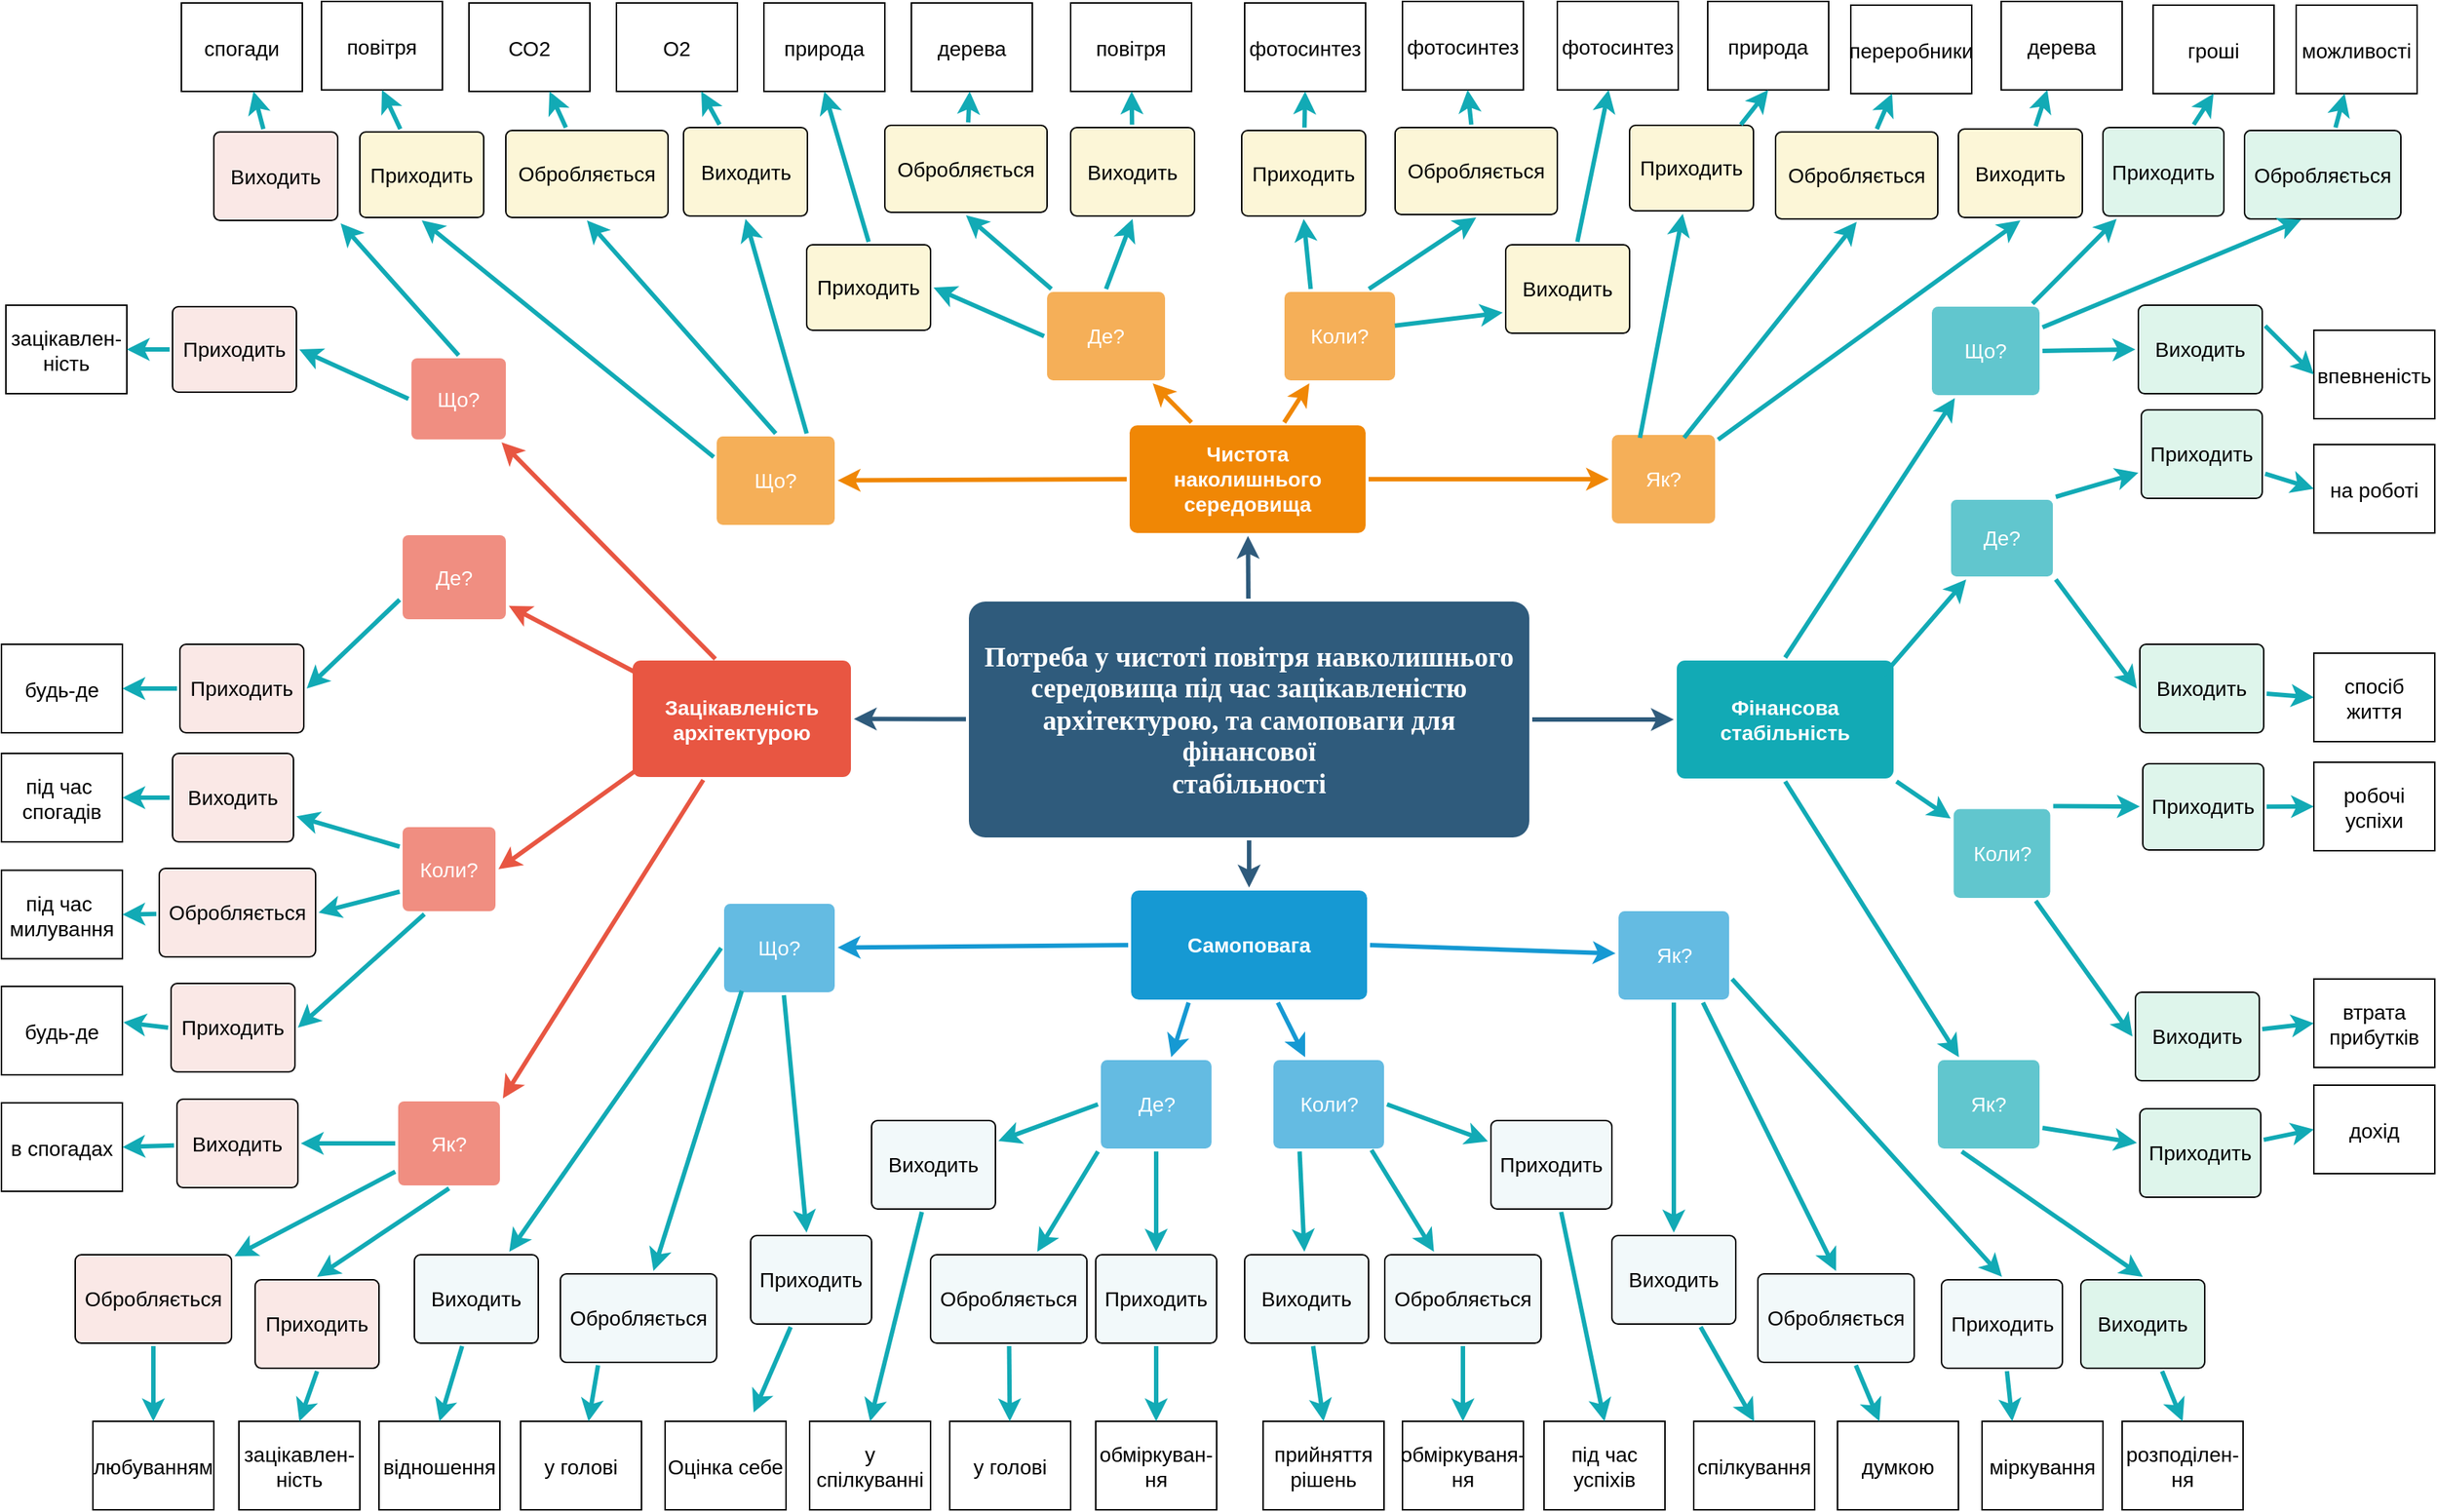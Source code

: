 <mxfile version="15.8.6" type="github"><diagram id="LPJQq9h5-5qKeiIYyMM9" name="Page-1"><mxGraphModel dx="2076" dy="1026" grid="1" gridSize="10" guides="1" tooltips="1" connect="1" arrows="1" fold="1" page="1" pageScale="1" pageWidth="827" pageHeight="1169" math="0" shadow="0"><root><mxCell id="0"/><mxCell id="1" parent="0"/><mxCell id="EZ0NZIXl1sfTNgrfSyOM-1" value="" style="edgeStyle=none;rounded=0;jumpStyle=none;html=1;shadow=0;labelBackgroundColor=none;startArrow=none;startFill=0;endArrow=classic;endFill=1;jettySize=auto;orthogonalLoop=1;strokeColor=#2F5B7C;strokeWidth=3;fontFamily=Helvetica;fontSize=16;fontColor=#23445D;spacing=5;" edge="1" parent="1" source="EZ0NZIXl1sfTNgrfSyOM-5" target="EZ0NZIXl1sfTNgrfSyOM-8"><mxGeometry relative="1" as="geometry"/></mxCell><mxCell id="EZ0NZIXl1sfTNgrfSyOM-2" value="" style="edgeStyle=none;rounded=0;jumpStyle=none;html=1;shadow=0;labelBackgroundColor=none;startArrow=none;startFill=0;endArrow=classic;endFill=1;jettySize=auto;orthogonalLoop=1;strokeColor=#2F5B7C;strokeWidth=3;fontFamily=Helvetica;fontSize=16;fontColor=#23445D;spacing=5;" edge="1" parent="1" source="EZ0NZIXl1sfTNgrfSyOM-5" target="EZ0NZIXl1sfTNgrfSyOM-9"><mxGeometry relative="1" as="geometry"/></mxCell><mxCell id="EZ0NZIXl1sfTNgrfSyOM-3" value="" style="edgeStyle=none;rounded=0;jumpStyle=none;html=1;shadow=0;labelBackgroundColor=none;startArrow=none;startFill=0;endArrow=classic;endFill=1;jettySize=auto;orthogonalLoop=1;strokeColor=#2F5B7C;strokeWidth=3;fontFamily=Helvetica;fontSize=16;fontColor=#23445D;spacing=5;" edge="1" parent="1" source="EZ0NZIXl1sfTNgrfSyOM-5" target="EZ0NZIXl1sfTNgrfSyOM-7"><mxGeometry relative="1" as="geometry"/></mxCell><mxCell id="EZ0NZIXl1sfTNgrfSyOM-4" value="" style="edgeStyle=none;rounded=0;jumpStyle=none;html=1;shadow=0;labelBackgroundColor=none;startArrow=none;startFill=0;endArrow=classic;endFill=1;jettySize=auto;orthogonalLoop=1;strokeColor=#2F5B7C;strokeWidth=3;fontFamily=Helvetica;fontSize=16;fontColor=#23445D;spacing=5;" edge="1" parent="1" source="EZ0NZIXl1sfTNgrfSyOM-5" target="EZ0NZIXl1sfTNgrfSyOM-6"><mxGeometry relative="1" as="geometry"/></mxCell><mxCell id="EZ0NZIXl1sfTNgrfSyOM-5" value="&lt;span lang=&quot;UK&quot; style=&quot;font-size: 14.0pt ; line-height: 115% ; font-family: &amp;#34;times new roman&amp;#34; , &amp;#34;serif&amp;#34;&quot;&gt;Потреба у чистоті повітря навколишнього&lt;br/&gt;середовища під час зацікавленістю архітектурою, та самоповаги для фінансової&lt;br/&gt;стабільності&lt;/span&gt;" style="rounded=1;whiteSpace=wrap;html=1;shadow=0;labelBackgroundColor=none;strokeColor=none;strokeWidth=3;fillColor=#2F5B7C;fontFamily=Helvetica;fontSize=16;fontColor=#FFFFFF;align=center;fontStyle=1;spacing=5;arcSize=7;perimeterSpacing=2;" vertex="1" parent="1"><mxGeometry x="866" y="747" width="380" height="160" as="geometry"/></mxCell><mxCell id="EZ0NZIXl1sfTNgrfSyOM-6" value="Зацікавленість&lt;br&gt;архітектурою" style="rounded=1;whiteSpace=wrap;html=1;shadow=0;labelBackgroundColor=none;strokeColor=none;strokeWidth=3;fillColor=#e85642;fontFamily=Helvetica;fontSize=14;fontColor=#FFFFFF;align=center;spacing=5;fontStyle=1;arcSize=7;perimeterSpacing=2;" vertex="1" parent="1"><mxGeometry x="638" y="787" width="148" height="79" as="geometry"/></mxCell><mxCell id="EZ0NZIXl1sfTNgrfSyOM-7" value="Самоповага" style="rounded=1;whiteSpace=wrap;html=1;shadow=0;labelBackgroundColor=none;strokeColor=none;strokeWidth=3;fillColor=#1699d3;fontFamily=Helvetica;fontSize=14;fontColor=#FFFFFF;align=center;spacing=5;fontStyle=1;arcSize=7;perimeterSpacing=2;" vertex="1" parent="1"><mxGeometry x="976" y="943" width="160" height="74" as="geometry"/></mxCell><mxCell id="EZ0NZIXl1sfTNgrfSyOM-8" value="Чистота наколишнього середовища" style="rounded=1;whiteSpace=wrap;html=1;shadow=0;labelBackgroundColor=none;strokeColor=none;strokeWidth=3;fillColor=#F08705;fontFamily=Helvetica;fontSize=14;fontColor=#FFFFFF;align=center;spacing=5;fontStyle=1;arcSize=7;perimeterSpacing=2;" vertex="1" parent="1"><mxGeometry x="975" y="627.5" width="160" height="73" as="geometry"/></mxCell><mxCell id="EZ0NZIXl1sfTNgrfSyOM-9" value="Фінансова стабільність" style="rounded=1;whiteSpace=wrap;html=1;shadow=0;labelBackgroundColor=none;strokeColor=none;strokeWidth=3;fillColor=#12aab5;fontFamily=Helvetica;fontSize=14;fontColor=#FFFFFF;align=center;spacing=5;fontStyle=1;arcSize=7;perimeterSpacing=2;" vertex="1" parent="1"><mxGeometry x="1346" y="787" width="147" height="80" as="geometry"/></mxCell><mxCell id="EZ0NZIXl1sfTNgrfSyOM-10" value="Як?" style="rounded=1;whiteSpace=wrap;html=1;shadow=0;labelBackgroundColor=none;strokeColor=none;strokeWidth=3;fillColor=#61c6ce;fontFamily=Helvetica;fontSize=14;fontColor=#FFFFFF;align=center;spacing=5;fontStyle=0;arcSize=7;perimeterSpacing=2;" vertex="1" parent="1"><mxGeometry x="1523" y="1058" width="69" height="60" as="geometry"/></mxCell><mxCell id="EZ0NZIXl1sfTNgrfSyOM-11" value="" style="edgeStyle=none;rounded=1;jumpStyle=none;html=1;shadow=0;labelBackgroundColor=none;startArrow=none;startFill=0;jettySize=auto;orthogonalLoop=1;strokeColor=#12AAB5;strokeWidth=3;fontFamily=Helvetica;fontSize=14;fontColor=#FFFFFF;spacing=5;fontStyle=1;fillColor=#b0e3e6;exitX=0.5;exitY=1;exitDx=0;exitDy=0;" edge="1" parent="1" source="EZ0NZIXl1sfTNgrfSyOM-9" target="EZ0NZIXl1sfTNgrfSyOM-10"><mxGeometry relative="1" as="geometry"><mxPoint x="1495" y="902" as="targetPoint"/></mxGeometry></mxCell><mxCell id="EZ0NZIXl1sfTNgrfSyOM-12" value="Коли?" style="rounded=1;whiteSpace=wrap;html=1;shadow=0;labelBackgroundColor=none;strokeColor=none;strokeWidth=3;fillColor=#61c6ce;fontFamily=Helvetica;fontSize=14;fontColor=#FFFFFF;align=center;spacing=5;fontStyle=0;arcSize=7;perimeterSpacing=2;direction=south;" vertex="1" parent="1"><mxGeometry x="1533.75" y="887.75" width="65.5" height="60.25" as="geometry"/></mxCell><mxCell id="EZ0NZIXl1sfTNgrfSyOM-13" value="" style="edgeStyle=none;rounded=1;jumpStyle=none;html=1;shadow=0;labelBackgroundColor=none;startArrow=none;startFill=0;jettySize=auto;orthogonalLoop=1;strokeColor=#12AAB5;strokeWidth=3;fontFamily=Helvetica;fontSize=14;fontColor=#FFFFFF;spacing=5;fontStyle=1;fillColor=#b0e3e6;exitX=1;exitY=1;exitDx=0;exitDy=0;" edge="1" parent="1" source="EZ0NZIXl1sfTNgrfSyOM-9" target="EZ0NZIXl1sfTNgrfSyOM-12"><mxGeometry relative="1" as="geometry"/></mxCell><mxCell id="EZ0NZIXl1sfTNgrfSyOM-14" value="Де?" style="rounded=1;whiteSpace=wrap;html=1;shadow=0;labelBackgroundColor=none;strokeColor=none;strokeWidth=3;fillColor=#61c6ce;fontFamily=Helvetica;fontSize=14;fontColor=#FFFFFF;align=center;spacing=5;fontStyle=0;arcSize=7;perimeterSpacing=2;" vertex="1" parent="1"><mxGeometry x="1532" y="678" width="69" height="52" as="geometry"/></mxCell><mxCell id="EZ0NZIXl1sfTNgrfSyOM-15" value="" style="edgeStyle=none;rounded=1;jumpStyle=none;html=1;shadow=0;labelBackgroundColor=none;startArrow=none;startFill=0;jettySize=auto;orthogonalLoop=1;strokeColor=#12AAB5;strokeWidth=3;fontFamily=Helvetica;fontSize=14;fontColor=#FFFFFF;spacing=5;fontStyle=1;fillColor=#b0e3e6;" edge="1" parent="1" target="EZ0NZIXl1sfTNgrfSyOM-14"><mxGeometry relative="1" as="geometry"><mxPoint x="1486" y="797" as="sourcePoint"/></mxGeometry></mxCell><mxCell id="EZ0NZIXl1sfTNgrfSyOM-16" value="Що?" style="rounded=1;whiteSpace=wrap;html=1;shadow=0;labelBackgroundColor=none;strokeColor=none;strokeWidth=3;fillColor=#61c6ce;fontFamily=Helvetica;fontSize=14;fontColor=#FFFFFF;align=center;spacing=5;fontStyle=0;arcSize=7;perimeterSpacing=2;" vertex="1" parent="1"><mxGeometry x="1519" y="547" width="73" height="60" as="geometry"/></mxCell><mxCell id="EZ0NZIXl1sfTNgrfSyOM-17" value="" style="edgeStyle=none;rounded=1;jumpStyle=none;html=1;shadow=0;labelBackgroundColor=none;startArrow=none;startFill=0;jettySize=auto;orthogonalLoop=1;strokeColor=#12AAB5;strokeWidth=3;fontFamily=Helvetica;fontSize=14;fontColor=#FFFFFF;spacing=5;fontStyle=1;fillColor=#b0e3e6;exitX=0.5;exitY=0;exitDx=0;exitDy=0;" edge="1" parent="1" source="EZ0NZIXl1sfTNgrfSyOM-9" target="EZ0NZIXl1sfTNgrfSyOM-16"><mxGeometry relative="1" as="geometry"><mxPoint x="1429" y="774" as="sourcePoint"/></mxGeometry></mxCell><mxCell id="EZ0NZIXl1sfTNgrfSyOM-18" value="Приходить" style="rounded=1;whiteSpace=wrap;html=1;shadow=0;fillColor=#DEF5EB;fontFamily=Helvetica;fontSize=14;fontColor=#000000;align=center;spacing=5;fontStyle=0;arcSize=7;perimeterSpacing=2;" vertex="1" parent="1"><mxGeometry x="1635" y="425.5" width="82" height="60" as="geometry"/></mxCell><mxCell id="EZ0NZIXl1sfTNgrfSyOM-19" value="Обробляється" style="rounded=1;whiteSpace=wrap;html=1;shadow=0;fillColor=#DEF5EB;fontFamily=Helvetica;fontSize=14;fontColor=#000000;align=center;spacing=5;fontStyle=0;arcSize=7;perimeterSpacing=2;" vertex="1" parent="1"><mxGeometry x="1731" y="427.5" width="106" height="60" as="geometry"/></mxCell><mxCell id="EZ0NZIXl1sfTNgrfSyOM-20" value="Виходить" style="rounded=1;whiteSpace=wrap;html=1;shadow=0;fillColor=#DEF5EB;fontFamily=Helvetica;fontSize=14;fontColor=#000000;align=center;spacing=5;fontStyle=0;arcSize=7;perimeterSpacing=2;" vertex="1" parent="1"><mxGeometry x="1659" y="546" width="84" height="60" as="geometry"/></mxCell><mxCell id="EZ0NZIXl1sfTNgrfSyOM-21" value="" style="edgeStyle=none;rounded=1;jumpStyle=none;html=1;shadow=0;labelBackgroundColor=none;startArrow=none;startFill=0;jettySize=auto;orthogonalLoop=1;strokeColor=#12AAB5;strokeWidth=3;fontFamily=Helvetica;fontSize=14;fontColor=#FFFFFF;spacing=5;fontStyle=1;fillColor=#b0e3e6;" edge="1" parent="1" source="EZ0NZIXl1sfTNgrfSyOM-16" target="EZ0NZIXl1sfTNgrfSyOM-18"><mxGeometry relative="1" as="geometry"><mxPoint x="1681" y="577" as="sourcePoint"/><mxPoint x="1729" y="507.0" as="targetPoint"/></mxGeometry></mxCell><mxCell id="EZ0NZIXl1sfTNgrfSyOM-22" value="" style="edgeStyle=none;rounded=1;jumpStyle=none;html=1;shadow=0;labelBackgroundColor=none;startArrow=none;startFill=0;jettySize=auto;orthogonalLoop=1;strokeColor=#12AAB5;strokeWidth=3;fontFamily=Helvetica;fontSize=14;fontColor=#FFFFFF;spacing=5;fontStyle=1;fillColor=#b0e3e6;entryX=0.367;entryY=0.976;entryDx=0;entryDy=0;entryPerimeter=0;exitX=1;exitY=0.25;exitDx=0;exitDy=0;" edge="1" parent="1" source="EZ0NZIXl1sfTNgrfSyOM-16" target="EZ0NZIXl1sfTNgrfSyOM-19"><mxGeometry relative="1" as="geometry"><mxPoint x="1742" y="580" as="sourcePoint"/><mxPoint x="1810.693" y="518.0" as="targetPoint"/></mxGeometry></mxCell><mxCell id="EZ0NZIXl1sfTNgrfSyOM-23" value="" style="edgeStyle=none;rounded=1;jumpStyle=none;html=1;shadow=0;labelBackgroundColor=none;startArrow=none;startFill=0;jettySize=auto;orthogonalLoop=1;strokeColor=#12AAB5;strokeWidth=3;fontFamily=Helvetica;fontSize=14;fontColor=#FFFFFF;spacing=5;fontStyle=1;fillColor=#b0e3e6;exitX=1;exitY=0.5;exitDx=0;exitDy=0;entryX=0;entryY=0.5;entryDx=0;entryDy=0;" edge="1" parent="1" source="EZ0NZIXl1sfTNgrfSyOM-16" target="EZ0NZIXl1sfTNgrfSyOM-20"><mxGeometry relative="1" as="geometry"><mxPoint x="1365" y="653" as="sourcePoint"/><mxPoint x="1468" y="667.123" as="targetPoint"/></mxGeometry></mxCell><mxCell id="EZ0NZIXl1sfTNgrfSyOM-24" value="Коли?" style="rounded=1;whiteSpace=wrap;html=1;shadow=0;labelBackgroundColor=none;strokeColor=none;strokeWidth=3;fillColor=#f5af58;fontFamily=Helvetica;fontSize=14;fontColor=#FFFFFF;align=center;spacing=5;arcSize=7;perimeterSpacing=2;" vertex="1" parent="1"><mxGeometry x="1080" y="537" width="75" height="60" as="geometry"/></mxCell><mxCell id="EZ0NZIXl1sfTNgrfSyOM-25" value="" style="edgeStyle=none;rounded=0;jumpStyle=none;html=1;shadow=0;labelBackgroundColor=none;startArrow=none;startFill=0;endArrow=classic;endFill=1;jettySize=auto;orthogonalLoop=1;strokeColor=#F08705;strokeWidth=3;fontFamily=Helvetica;fontSize=14;fontColor=#FFFFFF;spacing=5;" edge="1" parent="1" source="EZ0NZIXl1sfTNgrfSyOM-8" target="EZ0NZIXl1sfTNgrfSyOM-24"><mxGeometry relative="1" as="geometry"><mxPoint x="1084" y="643" as="sourcePoint"/></mxGeometry></mxCell><mxCell id="EZ0NZIXl1sfTNgrfSyOM-26" value="Де?" style="rounded=1;whiteSpace=wrap;html=1;shadow=0;labelBackgroundColor=none;strokeColor=none;strokeWidth=3;fillColor=#f5af58;fontFamily=Helvetica;fontSize=14;fontColor=#FFFFFF;align=center;spacing=5;arcSize=7;perimeterSpacing=2;" vertex="1" parent="1"><mxGeometry x="919" y="537" width="80" height="60" as="geometry"/></mxCell><mxCell id="EZ0NZIXl1sfTNgrfSyOM-27" value="" style="edgeStyle=none;rounded=0;jumpStyle=none;html=1;shadow=0;labelBackgroundColor=none;startArrow=none;startFill=0;endArrow=classic;endFill=1;jettySize=auto;orthogonalLoop=1;strokeColor=#F08705;strokeWidth=3;fontFamily=Helvetica;fontSize=14;fontColor=#FFFFFF;spacing=5;" edge="1" parent="1" source="EZ0NZIXl1sfTNgrfSyOM-8" target="EZ0NZIXl1sfTNgrfSyOM-26"><mxGeometry relative="1" as="geometry"><mxPoint x="1033.603" y="645.5" as="sourcePoint"/></mxGeometry></mxCell><mxCell id="EZ0NZIXl1sfTNgrfSyOM-28" value="Що?" style="rounded=1;whiteSpace=wrap;html=1;shadow=0;labelBackgroundColor=none;strokeColor=none;strokeWidth=3;fillColor=#f5af58;fontFamily=Helvetica;fontSize=14;fontColor=#FFFFFF;align=center;spacing=5;arcSize=7;perimeterSpacing=2;" vertex="1" parent="1"><mxGeometry x="695" y="635" width="80" height="60" as="geometry"/></mxCell><mxCell id="EZ0NZIXl1sfTNgrfSyOM-29" value="" style="edgeStyle=none;rounded=0;jumpStyle=none;html=1;shadow=0;labelBackgroundColor=none;startArrow=none;startFill=0;endArrow=classic;endFill=1;jettySize=auto;orthogonalLoop=1;strokeColor=#F08705;strokeWidth=3;fontFamily=Helvetica;fontSize=14;fontColor=#FFFFFF;spacing=5;exitX=0;exitY=0.5;exitDx=0;exitDy=0;" edge="1" parent="1" source="EZ0NZIXl1sfTNgrfSyOM-8" target="EZ0NZIXl1sfTNgrfSyOM-28"><mxGeometry relative="1" as="geometry"><mxPoint x="985" y="680" as="sourcePoint"/></mxGeometry></mxCell><mxCell id="EZ0NZIXl1sfTNgrfSyOM-30" value="Як?" style="rounded=1;whiteSpace=wrap;html=1;shadow=0;labelBackgroundColor=none;strokeColor=none;strokeWidth=3;fillColor=#f5af58;fontFamily=Helvetica;fontSize=14;fontColor=#FFFFFF;align=center;spacing=5;arcSize=7;perimeterSpacing=2;" vertex="1" parent="1"><mxGeometry x="1302" y="634" width="70" height="60" as="geometry"/></mxCell><mxCell id="EZ0NZIXl1sfTNgrfSyOM-31" value="" style="edgeStyle=none;rounded=0;jumpStyle=none;html=1;shadow=0;labelBackgroundColor=none;startArrow=none;startFill=0;endArrow=classic;endFill=1;jettySize=auto;orthogonalLoop=1;strokeColor=#F08705;strokeWidth=3;fontFamily=Helvetica;fontSize=14;fontColor=#FFFFFF;spacing=5;entryX=0;entryY=0.5;entryDx=0;entryDy=0;exitX=1;exitY=0.5;exitDx=0;exitDy=0;" edge="1" parent="1" source="EZ0NZIXl1sfTNgrfSyOM-8" target="EZ0NZIXl1sfTNgrfSyOM-30"><mxGeometry relative="1" as="geometry"><mxPoint x="1111" y="703" as="sourcePoint"/><mxPoint x="1165.302" y="635" as="targetPoint"/></mxGeometry></mxCell><mxCell id="EZ0NZIXl1sfTNgrfSyOM-32" value="" style="edgeStyle=none;rounded=0;jumpStyle=none;html=1;shadow=0;labelBackgroundColor=none;startArrow=none;startFill=0;endArrow=classic;endFill=1;jettySize=auto;orthogonalLoop=1;strokeColor=#1699D3;strokeWidth=3;fontFamily=Helvetica;fontSize=14;fontColor=#FFFFFF;spacing=5;exitX=0;exitY=0.5;exitDx=0;exitDy=0;" edge="1" parent="1" source="EZ0NZIXl1sfTNgrfSyOM-7" target="EZ0NZIXl1sfTNgrfSyOM-33"><mxGeometry relative="1" as="geometry"><mxPoint x="1018.5" y="935" as="sourcePoint"/></mxGeometry></mxCell><mxCell id="EZ0NZIXl1sfTNgrfSyOM-33" value="Що?" style="rounded=1;whiteSpace=wrap;html=1;shadow=0;labelBackgroundColor=none;strokeColor=none;strokeWidth=3;fillColor=#64bbe2;fontFamily=Helvetica;fontSize=14;fontColor=#FFFFFF;align=center;spacing=5;arcSize=7;perimeterSpacing=2;" vertex="1" parent="1"><mxGeometry x="700" y="952" width="75" height="60" as="geometry"/></mxCell><mxCell id="EZ0NZIXl1sfTNgrfSyOM-34" value="" style="edgeStyle=none;rounded=0;jumpStyle=none;html=1;shadow=0;labelBackgroundColor=none;startArrow=none;startFill=0;endArrow=classic;endFill=1;jettySize=auto;orthogonalLoop=1;strokeColor=#1699D3;strokeWidth=3;fontFamily=Helvetica;fontSize=14;fontColor=#FFFFFF;spacing=5;exitX=0.25;exitY=1;exitDx=0;exitDy=0;" edge="1" parent="1" source="EZ0NZIXl1sfTNgrfSyOM-7" target="EZ0NZIXl1sfTNgrfSyOM-35"><mxGeometry relative="1" as="geometry"><mxPoint x="1043.499" y="1009.016" as="sourcePoint"/></mxGeometry></mxCell><mxCell id="EZ0NZIXl1sfTNgrfSyOM-35" value="Де?" style="rounded=1;whiteSpace=wrap;html=1;shadow=0;labelBackgroundColor=none;strokeColor=none;strokeWidth=3;fillColor=#64bbe2;fontFamily=Helvetica;fontSize=14;fontColor=#FFFFFF;align=center;spacing=5;arcSize=7;perimeterSpacing=2;" vertex="1" parent="1"><mxGeometry x="955.5" y="1058" width="75" height="60" as="geometry"/></mxCell><mxCell id="EZ0NZIXl1sfTNgrfSyOM-36" value="" style="edgeStyle=none;rounded=0;jumpStyle=none;html=1;shadow=0;labelBackgroundColor=none;startArrow=none;startFill=0;endArrow=classic;endFill=1;jettySize=auto;orthogonalLoop=1;strokeColor=#1699D3;strokeWidth=3;fontFamily=Helvetica;fontSize=14;fontColor=#FFFFFF;spacing=5;" edge="1" parent="1" source="EZ0NZIXl1sfTNgrfSyOM-7" target="EZ0NZIXl1sfTNgrfSyOM-37"><mxGeometry relative="1" as="geometry"><mxPoint x="1081.761" y="1011" as="sourcePoint"/></mxGeometry></mxCell><mxCell id="EZ0NZIXl1sfTNgrfSyOM-37" value="Коли?" style="rounded=1;whiteSpace=wrap;html=1;shadow=0;labelBackgroundColor=none;strokeColor=none;strokeWidth=3;fillColor=#64bbe2;fontFamily=Helvetica;fontSize=14;fontColor=#FFFFFF;align=center;spacing=5;arcSize=7;perimeterSpacing=2;" vertex="1" parent="1"><mxGeometry x="1072.5" y="1058" width="75" height="60" as="geometry"/></mxCell><mxCell id="EZ0NZIXl1sfTNgrfSyOM-38" value="" style="edgeStyle=none;rounded=0;jumpStyle=none;html=1;shadow=0;labelBackgroundColor=none;startArrow=none;startFill=0;endArrow=classic;endFill=1;jettySize=auto;orthogonalLoop=1;strokeColor=#1699D3;strokeWidth=3;fontFamily=Helvetica;fontSize=14;fontColor=#FFFFFF;spacing=5;exitX=1;exitY=0.5;exitDx=0;exitDy=0;" edge="1" parent="1" source="EZ0NZIXl1sfTNgrfSyOM-7" target="EZ0NZIXl1sfTNgrfSyOM-39"><mxGeometry relative="1" as="geometry"><mxPoint x="1118.75" y="979" as="sourcePoint"/></mxGeometry></mxCell><mxCell id="EZ0NZIXl1sfTNgrfSyOM-39" value="Як?" style="rounded=1;whiteSpace=wrap;html=1;shadow=0;labelBackgroundColor=none;strokeColor=none;strokeWidth=3;fillColor=#64bbe2;fontFamily=Helvetica;fontSize=14;fontColor=#FFFFFF;align=center;spacing=5;arcSize=7;perimeterSpacing=2;" vertex="1" parent="1"><mxGeometry x="1306.5" y="957" width="75" height="60" as="geometry"/></mxCell><mxCell id="EZ0NZIXl1sfTNgrfSyOM-40" value="" style="edgeStyle=none;rounded=1;jumpStyle=none;html=1;shadow=0;labelBackgroundColor=none;startArrow=none;startFill=0;jettySize=auto;orthogonalLoop=1;strokeColor=#E85642;strokeWidth=3;fontFamily=Helvetica;fontSize=14;fontColor=#FFFFFF;spacing=5;fontStyle=1;fillColor=#b0e3e6;exitX=0.382;exitY=0.011;exitDx=0;exitDy=0;exitPerimeter=0;" edge="1" parent="1" source="EZ0NZIXl1sfTNgrfSyOM-6" target="EZ0NZIXl1sfTNgrfSyOM-41"><mxGeometry relative="1" as="geometry"><mxPoint x="525.359" y="790.5" as="sourcePoint"/></mxGeometry></mxCell><mxCell id="EZ0NZIXl1sfTNgrfSyOM-41" value="Що?" style="rounded=1;whiteSpace=wrap;html=1;shadow=0;labelBackgroundColor=none;strokeColor=none;strokeWidth=3;fillColor=#f08e81;fontFamily=Helvetica;fontSize=14;fontColor=#FFFFFF;align=center;spacing=5;fontStyle=0;arcSize=7;perimeterSpacing=2;" vertex="1" parent="1"><mxGeometry x="488" y="582" width="64" height="55" as="geometry"/></mxCell><mxCell id="EZ0NZIXl1sfTNgrfSyOM-42" value="" style="edgeStyle=none;rounded=1;jumpStyle=none;html=1;shadow=0;labelBackgroundColor=none;startArrow=none;startFill=0;jettySize=auto;orthogonalLoop=1;strokeColor=#E85642;strokeWidth=3;fontFamily=Helvetica;fontSize=14;fontColor=#FFFFFF;spacing=5;fontStyle=1;fillColor=#b0e3e6;exitX=0.03;exitY=0.125;exitDx=0;exitDy=0;exitPerimeter=0;" edge="1" parent="1" source="EZ0NZIXl1sfTNgrfSyOM-6" target="EZ0NZIXl1sfTNgrfSyOM-43"><mxGeometry relative="1" as="geometry"><mxPoint x="602.958" y="890.008" as="sourcePoint"/></mxGeometry></mxCell><mxCell id="EZ0NZIXl1sfTNgrfSyOM-43" value="Де?" style="rounded=1;whiteSpace=wrap;html=1;shadow=0;labelBackgroundColor=none;strokeColor=none;strokeWidth=3;fillColor=#f08e81;fontFamily=Helvetica;fontSize=14;fontColor=#FFFFFF;align=center;spacing=5;fontStyle=0;arcSize=7;perimeterSpacing=2;" vertex="1" parent="1"><mxGeometry x="482" y="702" width="70" height="57" as="geometry"/></mxCell><mxCell id="EZ0NZIXl1sfTNgrfSyOM-44" value="" style="edgeStyle=none;rounded=1;jumpStyle=none;html=1;shadow=0;labelBackgroundColor=none;startArrow=none;startFill=0;jettySize=auto;orthogonalLoop=1;strokeColor=#E85642;strokeWidth=3;fontFamily=Helvetica;fontSize=14;fontColor=#FFFFFF;spacing=5;fontStyle=1;fillColor=#b0e3e6;entryX=1;entryY=0.5;entryDx=0;entryDy=0;exitX=0.04;exitY=0.906;exitDx=0;exitDy=0;exitPerimeter=0;" edge="1" parent="1" source="EZ0NZIXl1sfTNgrfSyOM-6" target="EZ0NZIXl1sfTNgrfSyOM-45"><mxGeometry relative="1" as="geometry"><mxPoint x="636.958" y="1008.008" as="sourcePoint"/></mxGeometry></mxCell><mxCell id="EZ0NZIXl1sfTNgrfSyOM-45" value="Коли?" style="rounded=1;whiteSpace=wrap;html=1;shadow=0;labelBackgroundColor=none;strokeColor=none;strokeWidth=3;fillColor=#f08e81;fontFamily=Helvetica;fontSize=14;fontColor=#FFFFFF;align=center;spacing=5;fontStyle=0;arcSize=7;perimeterSpacing=2;" vertex="1" parent="1"><mxGeometry x="482" y="900" width="63" height="57" as="geometry"/></mxCell><mxCell id="EZ0NZIXl1sfTNgrfSyOM-46" value="" style="edgeStyle=none;rounded=1;jumpStyle=none;html=1;shadow=0;labelBackgroundColor=none;startArrow=none;startFill=0;jettySize=auto;orthogonalLoop=1;strokeColor=#E85642;strokeWidth=3;fontFamily=Helvetica;fontSize=14;fontColor=#FFFFFF;spacing=5;fontStyle=1;fillColor=#b0e3e6;entryX=1;entryY=0;entryDx=0;entryDy=0;" edge="1" parent="1" source="EZ0NZIXl1sfTNgrfSyOM-6" target="EZ0NZIXl1sfTNgrfSyOM-47"><mxGeometry relative="1" as="geometry"><mxPoint x="678.958" y="1024.008" as="sourcePoint"/></mxGeometry></mxCell><mxCell id="EZ0NZIXl1sfTNgrfSyOM-47" value="Як?" style="rounded=1;whiteSpace=wrap;html=1;shadow=0;labelBackgroundColor=none;strokeColor=none;strokeWidth=3;fillColor=#f08e81;fontFamily=Helvetica;fontSize=14;fontColor=#FFFFFF;align=center;spacing=5;fontStyle=0;arcSize=7;perimeterSpacing=2;" vertex="1" parent="1"><mxGeometry x="479" y="1086" width="69" height="57" as="geometry"/></mxCell><mxCell id="EZ0NZIXl1sfTNgrfSyOM-48" value="гроші" style="fontFamily=Helvetica;fontSize=14;" vertex="1" parent="1"><mxGeometry x="1669" y="342.5" width="82" height="60" as="geometry"/></mxCell><mxCell id="EZ0NZIXl1sfTNgrfSyOM-49" value="" style="edgeStyle=none;rounded=1;jumpStyle=none;html=1;shadow=0;labelBackgroundColor=none;startArrow=none;startFill=0;jettySize=auto;orthogonalLoop=1;strokeColor=#12AAB5;strokeWidth=3;fontFamily=Helvetica;fontSize=14;fontColor=#FFFFFF;spacing=5;fontStyle=1;fillColor=#b0e3e6;entryX=0.5;entryY=1;entryDx=0;entryDy=0;" edge="1" parent="1" source="EZ0NZIXl1sfTNgrfSyOM-18" target="EZ0NZIXl1sfTNgrfSyOM-48"><mxGeometry relative="1" as="geometry"><mxPoint x="1886.5" y="556" as="sourcePoint"/><mxPoint x="1878" y="504" as="targetPoint"/></mxGeometry></mxCell><mxCell id="EZ0NZIXl1sfTNgrfSyOM-50" value="можливості" style="fontFamily=Helvetica;fontSize=14;" vertex="1" parent="1"><mxGeometry x="1766" y="342.5" width="82" height="60" as="geometry"/></mxCell><mxCell id="EZ0NZIXl1sfTNgrfSyOM-51" value="впевненість" style="fontFamily=Helvetica;fontSize=14;" vertex="1" parent="1"><mxGeometry x="1778" y="563" width="82" height="60" as="geometry"/></mxCell><mxCell id="EZ0NZIXl1sfTNgrfSyOM-52" value="" style="edgeStyle=none;rounded=1;jumpStyle=none;html=1;shadow=0;labelBackgroundColor=none;startArrow=none;startFill=0;jettySize=auto;orthogonalLoop=1;strokeColor=#12AAB5;strokeWidth=3;fontFamily=Helvetica;fontSize=14;fontColor=#FFFFFF;spacing=5;fontStyle=1;fillColor=#b0e3e6;entryX=0;entryY=0.5;entryDx=0;entryDy=0;exitX=1;exitY=0.25;exitDx=0;exitDy=0;" edge="1" parent="1" source="EZ0NZIXl1sfTNgrfSyOM-20" target="EZ0NZIXl1sfTNgrfSyOM-51"><mxGeometry relative="1" as="geometry"><mxPoint x="1407.25" y="672" as="sourcePoint"/><mxPoint x="1330.25" y="696.123" as="targetPoint"/></mxGeometry></mxCell><mxCell id="EZ0NZIXl1sfTNgrfSyOM-53" value="" style="edgeStyle=none;rounded=1;jumpStyle=none;html=1;shadow=0;labelBackgroundColor=none;startArrow=none;startFill=0;jettySize=auto;orthogonalLoop=1;strokeColor=#12AAB5;strokeWidth=3;fontFamily=Helvetica;fontSize=14;fontColor=#FFFFFF;spacing=5;fontStyle=1;fillColor=#b0e3e6;" edge="1" parent="1" source="EZ0NZIXl1sfTNgrfSyOM-19" target="EZ0NZIXl1sfTNgrfSyOM-50"><mxGeometry relative="1" as="geometry"><mxPoint x="2058" y="537" as="sourcePoint"/><mxPoint x="2083" y="537" as="targetPoint"/></mxGeometry></mxCell><mxCell id="EZ0NZIXl1sfTNgrfSyOM-54" value="Приходить" style="rounded=1;whiteSpace=wrap;html=1;shadow=0;fillColor=#DEF5EB;fontFamily=Helvetica;fontSize=14;fontColor=#000000;align=center;spacing=5;fontStyle=0;arcSize=7;perimeterSpacing=2;" vertex="1" parent="1"><mxGeometry x="1661" y="617" width="82" height="60" as="geometry"/></mxCell><mxCell id="EZ0NZIXl1sfTNgrfSyOM-56" value="Виходить" style="rounded=1;whiteSpace=wrap;html=1;shadow=0;fillColor=#DEF5EB;fontFamily=Helvetica;fontSize=14;fontColor=#000000;align=center;spacing=5;fontStyle=0;arcSize=7;perimeterSpacing=2;" vertex="1" parent="1"><mxGeometry x="1660" y="776" width="84" height="60" as="geometry"/></mxCell><mxCell id="EZ0NZIXl1sfTNgrfSyOM-57" value="" style="edgeStyle=none;rounded=1;jumpStyle=none;html=1;shadow=0;labelBackgroundColor=none;startArrow=none;startFill=0;jettySize=auto;orthogonalLoop=1;strokeColor=#12AAB5;strokeWidth=3;fontFamily=Helvetica;fontSize=14;fontColor=#FFFFFF;spacing=5;fontStyle=1;fillColor=#b0e3e6;exitX=1;exitY=0;exitDx=0;exitDy=0;" edge="1" parent="1" source="EZ0NZIXl1sfTNgrfSyOM-14" target="EZ0NZIXl1sfTNgrfSyOM-54"><mxGeometry relative="1" as="geometry"><mxPoint x="1875.25" y="630.5" as="sourcePoint"/><mxPoint x="1866.75" y="578.5" as="targetPoint"/></mxGeometry></mxCell><mxCell id="EZ0NZIXl1sfTNgrfSyOM-59" value="" style="edgeStyle=none;rounded=1;jumpStyle=none;html=1;shadow=0;labelBackgroundColor=none;startArrow=none;startFill=0;jettySize=auto;orthogonalLoop=1;strokeColor=#12AAB5;strokeWidth=3;fontFamily=Helvetica;fontSize=14;fontColor=#FFFFFF;spacing=5;fontStyle=1;fillColor=#b0e3e6;exitX=1;exitY=1;exitDx=0;exitDy=0;entryX=0;entryY=0.5;entryDx=0;entryDy=0;" edge="1" parent="1" source="EZ0NZIXl1sfTNgrfSyOM-14" target="EZ0NZIXl1sfTNgrfSyOM-56"><mxGeometry relative="1" as="geometry"><mxPoint x="1749.75" y="920.5" as="sourcePoint"/><mxPoint x="1786.75" y="908.623" as="targetPoint"/></mxGeometry></mxCell><mxCell id="EZ0NZIXl1sfTNgrfSyOM-60" value="на роботі" style="fontFamily=Helvetica;fontSize=14;" vertex="1" parent="1"><mxGeometry x="1778" y="640.5" width="82" height="60" as="geometry"/></mxCell><mxCell id="EZ0NZIXl1sfTNgrfSyOM-61" value="" style="edgeStyle=none;rounded=1;jumpStyle=none;html=1;shadow=0;labelBackgroundColor=none;startArrow=none;startFill=0;jettySize=auto;orthogonalLoop=1;strokeColor=#12AAB5;strokeWidth=3;fontFamily=Helvetica;fontSize=14;fontColor=#FFFFFF;spacing=5;fontStyle=1;fillColor=#b0e3e6;entryX=0;entryY=0.5;entryDx=0;entryDy=0;" edge="1" parent="1" source="EZ0NZIXl1sfTNgrfSyOM-54" target="EZ0NZIXl1sfTNgrfSyOM-60"><mxGeometry relative="1" as="geometry"><mxPoint x="1880.5" y="689.5" as="sourcePoint"/><mxPoint x="1872" y="637.5" as="targetPoint"/></mxGeometry></mxCell><mxCell id="EZ0NZIXl1sfTNgrfSyOM-63" value="спосіб &#10;життя" style="fontFamily=Helvetica;fontSize=14;" vertex="1" parent="1"><mxGeometry x="1778" y="782" width="82" height="60" as="geometry"/></mxCell><mxCell id="EZ0NZIXl1sfTNgrfSyOM-64" value="" style="edgeStyle=none;rounded=1;jumpStyle=none;html=1;shadow=0;labelBackgroundColor=none;startArrow=none;startFill=0;jettySize=auto;orthogonalLoop=1;strokeColor=#12AAB5;strokeWidth=3;fontFamily=Helvetica;fontSize=14;fontColor=#FFFFFF;spacing=5;fontStyle=1;fillColor=#b0e3e6;entryX=0;entryY=0.5;entryDx=0;entryDy=0;" edge="1" parent="1" source="EZ0NZIXl1sfTNgrfSyOM-56" target="EZ0NZIXl1sfTNgrfSyOM-63"><mxGeometry relative="1" as="geometry"><mxPoint x="1873" y="918.5" as="sourcePoint"/><mxPoint x="1796" y="942.623" as="targetPoint"/></mxGeometry></mxCell><mxCell id="EZ0NZIXl1sfTNgrfSyOM-66" value="Приходить" style="rounded=1;whiteSpace=wrap;html=1;shadow=0;fillColor=#DEF5EB;fontFamily=Helvetica;fontSize=14;fontColor=#000000;align=center;spacing=5;fontStyle=0;arcSize=7;perimeterSpacing=2;" vertex="1" parent="1"><mxGeometry x="1662" y="857" width="82" height="58.5" as="geometry"/></mxCell><mxCell id="EZ0NZIXl1sfTNgrfSyOM-68" value="Виходить" style="rounded=1;whiteSpace=wrap;html=1;shadow=0;fillColor=#DEF5EB;fontFamily=Helvetica;fontSize=14;fontColor=#000000;align=center;spacing=5;fontStyle=0;arcSize=7;perimeterSpacing=2;" vertex="1" parent="1"><mxGeometry x="1657" y="1012" width="84" height="60" as="geometry"/></mxCell><mxCell id="EZ0NZIXl1sfTNgrfSyOM-69" value="" style="edgeStyle=none;rounded=1;jumpStyle=none;html=1;shadow=0;labelBackgroundColor=none;startArrow=none;startFill=0;jettySize=auto;orthogonalLoop=1;strokeColor=#12AAB5;strokeWidth=3;fontFamily=Helvetica;fontSize=14;fontColor=#FFFFFF;spacing=5;fontStyle=1;fillColor=#b0e3e6;exitX=0;exitY=0;exitDx=0;exitDy=0;" edge="1" parent="1" source="EZ0NZIXl1sfTNgrfSyOM-12" target="EZ0NZIXl1sfTNgrfSyOM-66"><mxGeometry relative="1" as="geometry"><mxPoint x="1608.75" y="915" as="sourcePoint"/><mxPoint x="1873.75" y="814.5" as="targetPoint"/></mxGeometry></mxCell><mxCell id="EZ0NZIXl1sfTNgrfSyOM-71" value="" style="edgeStyle=none;rounded=1;jumpStyle=none;html=1;shadow=0;labelBackgroundColor=none;startArrow=none;startFill=0;jettySize=auto;orthogonalLoop=1;strokeColor=#12AAB5;strokeWidth=3;fontFamily=Helvetica;fontSize=14;fontColor=#FFFFFF;spacing=5;fontStyle=1;fillColor=#b0e3e6;entryX=0;entryY=0.5;entryDx=0;entryDy=0;" edge="1" parent="1" source="EZ0NZIXl1sfTNgrfSyOM-12" target="EZ0NZIXl1sfTNgrfSyOM-68"><mxGeometry relative="1" as="geometry"><mxPoint x="1624.75" y="991" as="sourcePoint"/><mxPoint x="1793.75" y="1144.623" as="targetPoint"/></mxGeometry></mxCell><mxCell id="EZ0NZIXl1sfTNgrfSyOM-72" value="робочі&#10;успіхи" style="fontFamily=Helvetica;fontSize=14;" vertex="1" parent="1"><mxGeometry x="1778" y="856" width="82" height="60" as="geometry"/></mxCell><mxCell id="EZ0NZIXl1sfTNgrfSyOM-73" value="" style="edgeStyle=none;rounded=1;jumpStyle=none;html=1;shadow=0;labelBackgroundColor=none;startArrow=none;startFill=0;jettySize=auto;orthogonalLoop=1;strokeColor=#12AAB5;strokeWidth=3;fontFamily=Helvetica;fontSize=14;fontColor=#FFFFFF;spacing=5;fontStyle=1;fillColor=#b0e3e6;entryX=0;entryY=0.5;entryDx=0;entryDy=0;" edge="1" parent="1" source="EZ0NZIXl1sfTNgrfSyOM-66" target="EZ0NZIXl1sfTNgrfSyOM-72"><mxGeometry relative="1" as="geometry"><mxPoint x="1887.5" y="925.5" as="sourcePoint"/><mxPoint x="1879" y="873.5" as="targetPoint"/></mxGeometry></mxCell><mxCell id="EZ0NZIXl1sfTNgrfSyOM-75" value="втрата&#10;прибутків" style="fontFamily=Helvetica;fontSize=14;" vertex="1" parent="1"><mxGeometry x="1778" y="1003" width="82" height="60" as="geometry"/></mxCell><mxCell id="EZ0NZIXl1sfTNgrfSyOM-76" value="" style="edgeStyle=none;rounded=1;jumpStyle=none;html=1;shadow=0;labelBackgroundColor=none;startArrow=none;startFill=0;jettySize=auto;orthogonalLoop=1;strokeColor=#12AAB5;strokeWidth=3;fontFamily=Helvetica;fontSize=14;fontColor=#FFFFFF;spacing=5;fontStyle=1;fillColor=#b0e3e6;entryX=0;entryY=0.5;entryDx=0;entryDy=0;" edge="1" parent="1" source="EZ0NZIXl1sfTNgrfSyOM-68" target="EZ0NZIXl1sfTNgrfSyOM-75"><mxGeometry relative="1" as="geometry"><mxPoint x="1880" y="1154.5" as="sourcePoint"/><mxPoint x="1803" y="1178.623" as="targetPoint"/></mxGeometry></mxCell><mxCell id="EZ0NZIXl1sfTNgrfSyOM-78" value="Приходить" style="rounded=1;whiteSpace=wrap;html=1;shadow=0;fillColor=#DEF5EB;fontFamily=Helvetica;fontSize=14;fontColor=#000000;align=center;spacing=5;fontStyle=0;arcSize=7;perimeterSpacing=2;" vertex="1" parent="1"><mxGeometry x="1660" y="1091" width="82" height="60" as="geometry"/></mxCell><mxCell id="EZ0NZIXl1sfTNgrfSyOM-80" value="Виходить" style="rounded=1;whiteSpace=wrap;html=1;shadow=0;fillColor=#DEF5EB;fontFamily=Helvetica;fontSize=14;fontColor=#000000;align=center;spacing=5;fontStyle=0;arcSize=7;perimeterSpacing=2;" vertex="1" parent="1"><mxGeometry x="1620" y="1207" width="84" height="60" as="geometry"/></mxCell><mxCell id="EZ0NZIXl1sfTNgrfSyOM-81" value="" style="edgeStyle=none;rounded=1;jumpStyle=none;html=1;shadow=0;labelBackgroundColor=none;startArrow=none;startFill=0;jettySize=auto;orthogonalLoop=1;strokeColor=#12AAB5;strokeWidth=3;fontFamily=Helvetica;fontSize=14;fontColor=#FFFFFF;spacing=5;fontStyle=1;fillColor=#b0e3e6;exitX=1;exitY=0.75;exitDx=0;exitDy=0;" edge="1" parent="1" source="EZ0NZIXl1sfTNgrfSyOM-10" target="EZ0NZIXl1sfTNgrfSyOM-78"><mxGeometry relative="1" as="geometry"><mxPoint x="1591.89" y="1352.75" as="sourcePoint"/><mxPoint x="1846.89" y="1264.5" as="targetPoint"/></mxGeometry></mxCell><mxCell id="EZ0NZIXl1sfTNgrfSyOM-83" value="" style="edgeStyle=none;rounded=1;jumpStyle=none;html=1;shadow=0;labelBackgroundColor=none;startArrow=none;startFill=0;jettySize=auto;orthogonalLoop=1;strokeColor=#12AAB5;strokeWidth=3;fontFamily=Helvetica;fontSize=14;fontColor=#FFFFFF;spacing=5;fontStyle=1;fillColor=#b0e3e6;exitX=0.25;exitY=1;exitDx=0;exitDy=0;entryX=0.5;entryY=0;entryDx=0;entryDy=0;" edge="1" parent="1" source="EZ0NZIXl1sfTNgrfSyOM-10" target="EZ0NZIXl1sfTNgrfSyOM-80"><mxGeometry relative="1" as="geometry"><mxPoint x="1747.002" y="1434.0" as="sourcePoint"/><mxPoint x="1931.89" y="1611.623" as="targetPoint"/></mxGeometry></mxCell><mxCell id="EZ0NZIXl1sfTNgrfSyOM-84" value="дохід" style="fontFamily=Helvetica;fontSize=14;" vertex="1" parent="1"><mxGeometry x="1778" y="1075" width="82" height="60" as="geometry"/></mxCell><mxCell id="EZ0NZIXl1sfTNgrfSyOM-85" value="" style="edgeStyle=none;rounded=1;jumpStyle=none;html=1;shadow=0;labelBackgroundColor=none;startArrow=none;startFill=0;jettySize=auto;orthogonalLoop=1;strokeColor=#12AAB5;strokeWidth=3;fontFamily=Helvetica;fontSize=14;fontColor=#FFFFFF;spacing=5;fontStyle=1;fillColor=#b0e3e6;entryX=0;entryY=0.5;entryDx=0;entryDy=0;" edge="1" parent="1" source="EZ0NZIXl1sfTNgrfSyOM-78" target="EZ0NZIXl1sfTNgrfSyOM-84"><mxGeometry relative="1" as="geometry"><mxPoint x="1698.64" y="1375.5" as="sourcePoint"/><mxPoint x="1781.75" y="1245" as="targetPoint"/></mxGeometry></mxCell><mxCell id="EZ0NZIXl1sfTNgrfSyOM-87" value="розподілен-&#10;ня" style="fontFamily=Helvetica;fontSize=14;" vertex="1" parent="1"><mxGeometry x="1648" y="1303" width="82" height="60" as="geometry"/></mxCell><mxCell id="EZ0NZIXl1sfTNgrfSyOM-88" value="" style="edgeStyle=none;rounded=1;jumpStyle=none;html=1;shadow=0;labelBackgroundColor=none;startArrow=none;startFill=0;jettySize=auto;orthogonalLoop=1;strokeColor=#12AAB5;strokeWidth=3;fontFamily=Helvetica;fontSize=14;fontColor=#FFFFFF;spacing=5;fontStyle=1;fillColor=#b0e3e6;entryX=0.5;entryY=0;entryDx=0;entryDy=0;" edge="1" parent="1" source="EZ0NZIXl1sfTNgrfSyOM-80" target="EZ0NZIXl1sfTNgrfSyOM-87"><mxGeometry relative="1" as="geometry"><mxPoint x="1924.5" y="1639.5" as="sourcePoint"/><mxPoint x="1847.5" y="1663.623" as="targetPoint"/></mxGeometry></mxCell><mxCell id="EZ0NZIXl1sfTNgrfSyOM-91" value="Приходить" style="rounded=1;whiteSpace=wrap;html=1;shadow=0;fillColor=#fae8e6;fontFamily=Helvetica;fontSize=14;fontColor=#000000;align=center;spacing=5;fontStyle=0;arcSize=7;perimeterSpacing=2;direction=south;" vertex="1" parent="1"><mxGeometry x="331" y="776" width="84" height="60" as="geometry"/></mxCell><mxCell id="EZ0NZIXl1sfTNgrfSyOM-95" value="будь-де" style="fontFamily=Helvetica;fontSize=14;" vertex="1" parent="1"><mxGeometry x="210" y="776" width="82" height="60" as="geometry"/></mxCell><mxCell id="EZ0NZIXl1sfTNgrfSyOM-96" value="" style="edgeStyle=none;rounded=1;jumpStyle=none;html=1;shadow=0;labelBackgroundColor=none;startArrow=none;startFill=0;jettySize=auto;orthogonalLoop=1;strokeColor=#12AAB5;strokeWidth=3;fontFamily=Helvetica;fontSize=14;fontColor=#FFFFFF;spacing=5;fontStyle=1;fillColor=#b0e3e6;entryX=1;entryY=0.5;entryDx=0;entryDy=0;" edge="1" parent="1" source="EZ0NZIXl1sfTNgrfSyOM-91" target="EZ0NZIXl1sfTNgrfSyOM-95"><mxGeometry relative="1" as="geometry"><mxPoint x="319" y="913.5" as="sourcePoint"/><mxPoint x="303" y="811" as="targetPoint"/></mxGeometry></mxCell><mxCell id="EZ0NZIXl1sfTNgrfSyOM-98" value="Виходить" style="rounded=1;whiteSpace=wrap;html=1;shadow=0;fillColor=#fae8e6;fontFamily=Helvetica;fontSize=14;fontColor=#000000;align=center;spacing=5;fontStyle=0;arcSize=7;perimeterSpacing=2;direction=south;" vertex="1" parent="1"><mxGeometry x="326" y="850" width="82" height="60" as="geometry"/></mxCell><mxCell id="EZ0NZIXl1sfTNgrfSyOM-99" value="Приходить" style="rounded=1;whiteSpace=wrap;html=1;shadow=0;fillColor=#fae8e6;fontFamily=Helvetica;fontSize=14;fontColor=#000000;align=center;spacing=5;fontStyle=0;arcSize=7;perimeterSpacing=2;direction=south;" vertex="1" parent="1"><mxGeometry x="325" y="1006" width="84" height="60" as="geometry"/></mxCell><mxCell id="EZ0NZIXl1sfTNgrfSyOM-100" value="під час &#10;спогадів" style="fontFamily=Helvetica;fontSize=14;" vertex="1" parent="1"><mxGeometry x="210" y="850" width="82" height="60" as="geometry"/></mxCell><mxCell id="EZ0NZIXl1sfTNgrfSyOM-101" value="" style="edgeStyle=none;rounded=1;jumpStyle=none;html=1;shadow=0;labelBackgroundColor=none;startArrow=none;startFill=0;jettySize=auto;orthogonalLoop=1;strokeColor=#12AAB5;strokeWidth=3;fontFamily=Helvetica;fontSize=14;fontColor=#FFFFFF;spacing=5;fontStyle=1;fillColor=#b0e3e6;entryX=1;entryY=0.5;entryDx=0;entryDy=0;" edge="1" parent="1" source="EZ0NZIXl1sfTNgrfSyOM-98" target="EZ0NZIXl1sfTNgrfSyOM-100"><mxGeometry relative="1" as="geometry"><mxPoint x="330.5" y="917.5" as="sourcePoint"/><mxPoint x="322" y="865.5" as="targetPoint"/></mxGeometry></mxCell><mxCell id="EZ0NZIXl1sfTNgrfSyOM-102" value="під час &#10;милування" style="fontFamily=Helvetica;fontSize=14;" vertex="1" parent="1"><mxGeometry x="210" y="929.25" width="82" height="60" as="geometry"/></mxCell><mxCell id="EZ0NZIXl1sfTNgrfSyOM-103" value="будь-де" style="fontFamily=Helvetica;fontSize=14;" vertex="1" parent="1"><mxGeometry x="210" y="1008" width="82" height="60" as="geometry"/></mxCell><mxCell id="EZ0NZIXl1sfTNgrfSyOM-104" value="" style="edgeStyle=none;rounded=1;jumpStyle=none;html=1;shadow=0;labelBackgroundColor=none;startArrow=none;startFill=0;jettySize=auto;orthogonalLoop=1;strokeColor=#12AAB5;strokeWidth=3;fontFamily=Helvetica;fontSize=14;fontColor=#FFFFFF;spacing=5;fontStyle=1;fillColor=#b0e3e6;entryX=1.008;entryY=0.406;entryDx=0;entryDy=0;entryPerimeter=0;exitX=0.5;exitY=1;exitDx=0;exitDy=0;" edge="1" parent="1" source="EZ0NZIXl1sfTNgrfSyOM-99" target="EZ0NZIXl1sfTNgrfSyOM-103"><mxGeometry relative="1" as="geometry"><mxPoint x="323" y="1146.5" as="sourcePoint"/><mxPoint x="246" y="1170.623" as="targetPoint"/></mxGeometry></mxCell><mxCell id="EZ0NZIXl1sfTNgrfSyOM-105" value="" style="edgeStyle=none;rounded=1;jumpStyle=none;html=1;shadow=0;labelBackgroundColor=none;startArrow=none;startFill=0;jettySize=auto;orthogonalLoop=1;strokeColor=#12AAB5;strokeWidth=3;fontFamily=Helvetica;fontSize=14;fontColor=#FFFFFF;spacing=5;fontStyle=1;fillColor=#b0e3e6;entryX=1;entryY=0.5;entryDx=0;entryDy=0;" edge="1" parent="1" source="EZ0NZIXl1sfTNgrfSyOM-107" target="EZ0NZIXl1sfTNgrfSyOM-102"><mxGeometry relative="1" as="geometry"><mxPoint x="205.0" y="959.018" as="sourcePoint"/><mxPoint x="358" y="1156.5" as="targetPoint"/></mxGeometry></mxCell><mxCell id="EZ0NZIXl1sfTNgrfSyOM-107" value="Обробляється" style="rounded=1;whiteSpace=wrap;html=1;shadow=0;fillColor=#fae8e6;fontFamily=Helvetica;fontSize=14;fontColor=#000000;align=center;spacing=5;fontStyle=0;arcSize=7;perimeterSpacing=2;direction=south;" vertex="1" parent="1"><mxGeometry x="317" y="928" width="106" height="60" as="geometry"/></mxCell><mxCell id="EZ0NZIXl1sfTNgrfSyOM-108" value="Приходить" style="rounded=1;whiteSpace=wrap;html=1;shadow=0;fillColor=#fae8e6;fontFamily=Helvetica;fontSize=14;fontColor=#000000;align=center;spacing=5;fontStyle=0;arcSize=7;perimeterSpacing=2;direction=south;" vertex="1" parent="1"><mxGeometry x="326" y="547" width="84" height="58" as="geometry"/></mxCell><mxCell id="EZ0NZIXl1sfTNgrfSyOM-110" value="Виходить" style="rounded=1;whiteSpace=wrap;html=1;shadow=0;fillColor=#fae8e6;fontFamily=Helvetica;fontSize=14;fontColor=#000000;align=center;spacing=5;fontStyle=0;arcSize=7;perimeterSpacing=2;direction=south;" vertex="1" parent="1"><mxGeometry x="354" y="428.5" width="84" height="60" as="geometry"/></mxCell><mxCell id="EZ0NZIXl1sfTNgrfSyOM-111" value="" style="edgeStyle=none;rounded=1;jumpStyle=none;html=1;shadow=0;labelBackgroundColor=none;startArrow=none;startFill=0;jettySize=auto;orthogonalLoop=1;strokeColor=#12AAB5;strokeWidth=3;fontFamily=Helvetica;fontSize=14;fontColor=#FFFFFF;spacing=5;fontStyle=1;fillColor=#b0e3e6;exitX=0;exitY=0.5;exitDx=0;exitDy=0;entryX=0.5;entryY=0;entryDx=0;entryDy=0;" edge="1" parent="1" source="EZ0NZIXl1sfTNgrfSyOM-41" target="EZ0NZIXl1sfTNgrfSyOM-108"><mxGeometry relative="1" as="geometry"><mxPoint x="585" y="590" as="sourcePoint"/><mxPoint x="633" y="520.0" as="targetPoint"/></mxGeometry></mxCell><mxCell id="EZ0NZIXl1sfTNgrfSyOM-113" value="зацікавлен-&#10;ність" style="fontFamily=Helvetica;fontSize=14;" vertex="1" parent="1"><mxGeometry x="213" y="546" width="82" height="60" as="geometry"/></mxCell><mxCell id="EZ0NZIXl1sfTNgrfSyOM-114" value="" style="edgeStyle=none;rounded=1;jumpStyle=none;html=1;shadow=0;labelBackgroundColor=none;startArrow=none;startFill=0;jettySize=auto;orthogonalLoop=1;strokeColor=#12AAB5;strokeWidth=3;fontFamily=Helvetica;fontSize=14;fontColor=#FFFFFF;spacing=5;fontStyle=1;fillColor=#b0e3e6;entryX=1;entryY=0.5;entryDx=0;entryDy=0;" edge="1" parent="1" source="EZ0NZIXl1sfTNgrfSyOM-108" target="EZ0NZIXl1sfTNgrfSyOM-113"><mxGeometry relative="1" as="geometry"><mxPoint x="685.5" y="609" as="sourcePoint"/><mxPoint x="677" y="557" as="targetPoint"/></mxGeometry></mxCell><mxCell id="EZ0NZIXl1sfTNgrfSyOM-116" value="спогади" style="fontFamily=Helvetica;fontSize=14;" vertex="1" parent="1"><mxGeometry x="332" y="341" width="82" height="60" as="geometry"/></mxCell><mxCell id="EZ0NZIXl1sfTNgrfSyOM-117" value="" style="edgeStyle=none;rounded=1;jumpStyle=none;html=1;shadow=0;labelBackgroundColor=none;startArrow=none;startFill=0;jettySize=auto;orthogonalLoop=1;strokeColor=#12AAB5;strokeWidth=3;fontFamily=Helvetica;fontSize=14;fontColor=#FFFFFF;spacing=5;fontStyle=1;fillColor=#b0e3e6;" edge="1" parent="1" source="EZ0NZIXl1sfTNgrfSyOM-110" target="EZ0NZIXl1sfTNgrfSyOM-116"><mxGeometry relative="1" as="geometry"><mxPoint x="550" y="537" as="sourcePoint"/><mxPoint x="153" y="390" as="targetPoint"/></mxGeometry></mxCell><mxCell id="EZ0NZIXl1sfTNgrfSyOM-119" value="Приходить" style="rounded=1;whiteSpace=wrap;html=1;shadow=0;fillColor=#f2f9fa;fontFamily=Helvetica;fontSize=14;fontColor=#000000;align=center;spacing=5;fontStyle=0;arcSize=7;perimeterSpacing=2;" vertex="1" parent="1"><mxGeometry x="718" y="1177" width="82" height="60" as="geometry"/></mxCell><mxCell id="EZ0NZIXl1sfTNgrfSyOM-120" value="Обробляється" style="rounded=1;whiteSpace=wrap;html=1;shadow=0;fillColor=#f2f9fa;fontFamily=Helvetica;fontSize=14;fontColor=#000000;align=center;spacing=5;fontStyle=0;arcSize=7;perimeterSpacing=2;" vertex="1" parent="1"><mxGeometry x="589" y="1203" width="106" height="60" as="geometry"/></mxCell><mxCell id="EZ0NZIXl1sfTNgrfSyOM-121" value="Виходить" style="rounded=1;whiteSpace=wrap;html=1;shadow=0;fillColor=#f2f9fa;fontFamily=Helvetica;fontSize=14;fontColor=#000000;align=center;spacing=5;fontStyle=0;arcSize=7;perimeterSpacing=2;" vertex="1" parent="1"><mxGeometry x="490" y="1190" width="84" height="60" as="geometry"/></mxCell><mxCell id="EZ0NZIXl1sfTNgrfSyOM-122" value="" style="edgeStyle=none;rounded=1;jumpStyle=none;html=1;shadow=0;labelBackgroundColor=none;startArrow=none;startFill=0;jettySize=auto;orthogonalLoop=1;strokeColor=#12AAB5;strokeWidth=3;fontFamily=Helvetica;fontSize=14;fontColor=#FFFFFF;spacing=5;fontStyle=1;fillColor=#b0e3e6;" edge="1" parent="1" source="EZ0NZIXl1sfTNgrfSyOM-33" target="EZ0NZIXl1sfTNgrfSyOM-119"><mxGeometry relative="1" as="geometry"><mxPoint x="480" y="1045" as="sourcePoint"/><mxPoint x="725.89" y="1166.5" as="targetPoint"/></mxGeometry></mxCell><mxCell id="EZ0NZIXl1sfTNgrfSyOM-123" value="" style="edgeStyle=none;rounded=1;jumpStyle=none;html=1;shadow=0;labelBackgroundColor=none;startArrow=none;startFill=0;jettySize=auto;orthogonalLoop=1;strokeColor=#12AAB5;strokeWidth=3;fontFamily=Helvetica;fontSize=14;fontColor=#FFFFFF;spacing=5;fontStyle=1;fillColor=#b0e3e6;exitX=0.177;exitY=0.953;exitDx=0;exitDy=0;exitPerimeter=0;" edge="1" parent="1" source="EZ0NZIXl1sfTNgrfSyOM-33" target="EZ0NZIXl1sfTNgrfSyOM-120"><mxGeometry relative="1" as="geometry"><mxPoint x="443.5" y="1061" as="sourcePoint"/><mxPoint x="638.583" y="1435.5" as="targetPoint"/></mxGeometry></mxCell><mxCell id="EZ0NZIXl1sfTNgrfSyOM-124" value="" style="edgeStyle=none;rounded=1;jumpStyle=none;html=1;shadow=0;labelBackgroundColor=none;startArrow=none;startFill=0;jettySize=auto;orthogonalLoop=1;strokeColor=#12AAB5;strokeWidth=3;fontFamily=Helvetica;fontSize=14;fontColor=#FFFFFF;spacing=5;fontStyle=1;fillColor=#b0e3e6;exitX=0;exitY=0.5;exitDx=0;exitDy=0;" edge="1" parent="1" source="EZ0NZIXl1sfTNgrfSyOM-33" target="EZ0NZIXl1sfTNgrfSyOM-121"><mxGeometry relative="1" as="geometry"><mxPoint x="425.25" y="1061" as="sourcePoint"/><mxPoint x="645.89" y="1496.623" as="targetPoint"/></mxGeometry></mxCell><mxCell id="EZ0NZIXl1sfTNgrfSyOM-125" value="Оцінка себе" style="fontFamily=Helvetica;fontSize=14;" vertex="1" parent="1"><mxGeometry x="660" y="1303" width="82" height="60" as="geometry"/></mxCell><mxCell id="EZ0NZIXl1sfTNgrfSyOM-126" value="" style="edgeStyle=none;rounded=1;jumpStyle=none;html=1;shadow=0;labelBackgroundColor=none;startArrow=none;startFill=0;jettySize=auto;orthogonalLoop=1;strokeColor=#12AAB5;strokeWidth=3;fontFamily=Helvetica;fontSize=14;fontColor=#FFFFFF;spacing=5;fontStyle=1;fillColor=#b0e3e6;" edge="1" parent="1" source="EZ0NZIXl1sfTNgrfSyOM-119"><mxGeometry relative="1" as="geometry"><mxPoint x="576.39" y="1260.5" as="sourcePoint"/><mxPoint x="720" y="1297" as="targetPoint"/></mxGeometry></mxCell><mxCell id="EZ0NZIXl1sfTNgrfSyOM-127" value="у голові" style="fontFamily=Helvetica;fontSize=14;" vertex="1" parent="1"><mxGeometry x="562" y="1303" width="82" height="60" as="geometry"/></mxCell><mxCell id="EZ0NZIXl1sfTNgrfSyOM-128" value="відношення" style="fontFamily=Helvetica;fontSize=14;" vertex="1" parent="1"><mxGeometry x="466" y="1303" width="82" height="60" as="geometry"/></mxCell><mxCell id="EZ0NZIXl1sfTNgrfSyOM-129" value="" style="edgeStyle=none;rounded=1;jumpStyle=none;html=1;shadow=0;labelBackgroundColor=none;startArrow=none;startFill=0;jettySize=auto;orthogonalLoop=1;strokeColor=#12AAB5;strokeWidth=3;fontFamily=Helvetica;fontSize=14;fontColor=#FFFFFF;spacing=5;fontStyle=1;fillColor=#b0e3e6;entryX=0.5;entryY=0;entryDx=0;entryDy=0;" edge="1" parent="1" source="EZ0NZIXl1sfTNgrfSyOM-121" target="EZ0NZIXl1sfTNgrfSyOM-128"><mxGeometry relative="1" as="geometry"><mxPoint x="638.5" y="1524.5" as="sourcePoint"/><mxPoint x="561.5" y="1548.623" as="targetPoint"/></mxGeometry></mxCell><mxCell id="EZ0NZIXl1sfTNgrfSyOM-130" value="" style="edgeStyle=none;rounded=1;jumpStyle=none;html=1;shadow=0;labelBackgroundColor=none;startArrow=none;startFill=0;jettySize=auto;orthogonalLoop=1;strokeColor=#12AAB5;strokeWidth=3;fontFamily=Helvetica;fontSize=14;fontColor=#FFFFFF;spacing=5;fontStyle=1;fillColor=#b0e3e6;exitX=0.25;exitY=1;exitDx=0;exitDy=0;" edge="1" parent="1" source="EZ0NZIXl1sfTNgrfSyOM-120" target="EZ0NZIXl1sfTNgrfSyOM-127"><mxGeometry relative="1" as="geometry"><mxPoint x="592.96" y="1265" as="sourcePoint"/><mxPoint x="750.89" y="1499.5" as="targetPoint"/></mxGeometry></mxCell><mxCell id="EZ0NZIXl1sfTNgrfSyOM-133" value="" style="edgeStyle=none;rounded=1;jumpStyle=none;html=1;shadow=0;labelBackgroundColor=none;startArrow=none;startFill=0;jettySize=auto;orthogonalLoop=1;strokeColor=#12AAB5;strokeWidth=3;fontFamily=Helvetica;fontSize=14;fontColor=#FFFFFF;spacing=5;fontStyle=1;fillColor=#b0e3e6;entryX=0.5;entryY=0;entryDx=0;entryDy=0;exitX=0;exitY=0.75;exitDx=0;exitDy=0;" edge="1" parent="1" source="EZ0NZIXl1sfTNgrfSyOM-43" target="EZ0NZIXl1sfTNgrfSyOM-91"><mxGeometry relative="1" as="geometry"><mxPoint x="455" y="752" as="sourcePoint"/><mxPoint x="409" y="663.0" as="targetPoint"/></mxGeometry></mxCell><mxCell id="EZ0NZIXl1sfTNgrfSyOM-134" value="" style="edgeStyle=none;rounded=1;jumpStyle=none;html=1;shadow=0;labelBackgroundColor=none;startArrow=none;startFill=0;jettySize=auto;orthogonalLoop=1;strokeColor=#12AAB5;strokeWidth=3;fontFamily=Helvetica;fontSize=14;fontColor=#FFFFFF;spacing=5;fontStyle=1;fillColor=#b0e3e6;exitX=0;exitY=0.25;exitDx=0;exitDy=0;" edge="1" parent="1" source="EZ0NZIXl1sfTNgrfSyOM-45" target="EZ0NZIXl1sfTNgrfSyOM-98"><mxGeometry relative="1" as="geometry"><mxPoint x="463" y="890" as="sourcePoint"/><mxPoint x="419" y="673.0" as="targetPoint"/></mxGeometry></mxCell><mxCell id="EZ0NZIXl1sfTNgrfSyOM-135" value="" style="edgeStyle=none;rounded=1;jumpStyle=none;html=1;shadow=0;labelBackgroundColor=none;startArrow=none;startFill=0;jettySize=auto;orthogonalLoop=1;strokeColor=#12AAB5;strokeWidth=3;fontFamily=Helvetica;fontSize=14;fontColor=#FFFFFF;spacing=5;fontStyle=1;fillColor=#b0e3e6;entryX=0.5;entryY=0;entryDx=0;entryDy=0;exitX=0;exitY=0.75;exitDx=0;exitDy=0;" edge="1" parent="1" source="EZ0NZIXl1sfTNgrfSyOM-45" target="EZ0NZIXl1sfTNgrfSyOM-107"><mxGeometry relative="1" as="geometry"><mxPoint x="484.371" y="740.0" as="sourcePoint"/><mxPoint x="429" y="683.0" as="targetPoint"/></mxGeometry></mxCell><mxCell id="EZ0NZIXl1sfTNgrfSyOM-136" value="" style="edgeStyle=none;rounded=1;jumpStyle=none;html=1;shadow=0;labelBackgroundColor=none;startArrow=none;startFill=0;jettySize=auto;orthogonalLoop=1;strokeColor=#12AAB5;strokeWidth=3;fontFamily=Helvetica;fontSize=14;fontColor=#FFFFFF;spacing=5;fontStyle=1;fillColor=#b0e3e6;entryX=0.5;entryY=0;entryDx=0;entryDy=0;exitX=0.25;exitY=1;exitDx=0;exitDy=0;" edge="1" parent="1" source="EZ0NZIXl1sfTNgrfSyOM-45" target="EZ0NZIXl1sfTNgrfSyOM-99"><mxGeometry relative="1" as="geometry"><mxPoint x="463" y="943" as="sourcePoint"/><mxPoint x="439" y="693.0" as="targetPoint"/></mxGeometry></mxCell><mxCell id="EZ0NZIXl1sfTNgrfSyOM-137" value="Приходить" style="rounded=1;whiteSpace=wrap;html=1;shadow=0;fillColor=#f2f9fa;fontFamily=Helvetica;fontSize=14;fontColor=#000000;align=center;spacing=5;fontStyle=0;arcSize=7;perimeterSpacing=2;" vertex="1" parent="1"><mxGeometry x="1525.5" y="1207" width="82" height="60" as="geometry"/></mxCell><mxCell id="EZ0NZIXl1sfTNgrfSyOM-138" value="Обробляється" style="rounded=1;whiteSpace=wrap;html=1;shadow=0;fillColor=#f2f9fa;fontFamily=Helvetica;fontSize=14;fontColor=#000000;align=center;spacing=5;fontStyle=0;arcSize=7;perimeterSpacing=2;" vertex="1" parent="1"><mxGeometry x="1401" y="1203" width="106" height="60" as="geometry"/></mxCell><mxCell id="EZ0NZIXl1sfTNgrfSyOM-139" value="Виходить" style="rounded=1;whiteSpace=wrap;html=1;shadow=0;fillColor=#f2f9fa;fontFamily=Helvetica;fontSize=14;fontColor=#000000;align=center;spacing=5;fontStyle=0;arcSize=7;perimeterSpacing=2;" vertex="1" parent="1"><mxGeometry x="1302" y="1177" width="84" height="60" as="geometry"/></mxCell><mxCell id="EZ0NZIXl1sfTNgrfSyOM-140" value="" style="edgeStyle=none;rounded=1;jumpStyle=none;html=1;shadow=0;labelBackgroundColor=none;startArrow=none;startFill=0;jettySize=auto;orthogonalLoop=1;strokeColor=#12AAB5;strokeWidth=3;fontFamily=Helvetica;fontSize=14;fontColor=#FFFFFF;spacing=5;fontStyle=1;fillColor=#b0e3e6;exitX=1;exitY=0.75;exitDx=0;exitDy=0;entryX=0.5;entryY=0;entryDx=0;entryDy=0;" edge="1" parent="1" source="EZ0NZIXl1sfTNgrfSyOM-39" target="EZ0NZIXl1sfTNgrfSyOM-137"><mxGeometry relative="1" as="geometry"><mxPoint x="1439.5" y="1195" as="sourcePoint"/><mxPoint x="1685.39" y="1316.5" as="targetPoint"/></mxGeometry></mxCell><mxCell id="EZ0NZIXl1sfTNgrfSyOM-141" value="" style="edgeStyle=none;rounded=1;jumpStyle=none;html=1;shadow=0;labelBackgroundColor=none;startArrow=none;startFill=0;jettySize=auto;orthogonalLoop=1;strokeColor=#12AAB5;strokeWidth=3;fontFamily=Helvetica;fontSize=14;fontColor=#FFFFFF;spacing=5;fontStyle=1;fillColor=#b0e3e6;exitX=0.75;exitY=1;exitDx=0;exitDy=0;entryX=0.5;entryY=0;entryDx=0;entryDy=0;" edge="1" parent="1" source="EZ0NZIXl1sfTNgrfSyOM-39" target="EZ0NZIXl1sfTNgrfSyOM-138"><mxGeometry relative="1" as="geometry"><mxPoint x="1403" y="1211.0" as="sourcePoint"/><mxPoint x="1598.083" y="1585.5" as="targetPoint"/></mxGeometry></mxCell><mxCell id="EZ0NZIXl1sfTNgrfSyOM-142" value="" style="edgeStyle=none;rounded=1;jumpStyle=none;html=1;shadow=0;labelBackgroundColor=none;startArrow=none;startFill=0;jettySize=auto;orthogonalLoop=1;strokeColor=#12AAB5;strokeWidth=3;fontFamily=Helvetica;fontSize=14;fontColor=#FFFFFF;spacing=5;fontStyle=1;fillColor=#b0e3e6;exitX=0.5;exitY=1;exitDx=0;exitDy=0;" edge="1" parent="1" source="EZ0NZIXl1sfTNgrfSyOM-39" target="EZ0NZIXl1sfTNgrfSyOM-139"><mxGeometry relative="1" as="geometry"><mxPoint x="1384.75" y="1211.0" as="sourcePoint"/><mxPoint x="1605.39" y="1646.623" as="targetPoint"/></mxGeometry></mxCell><mxCell id="EZ0NZIXl1sfTNgrfSyOM-143" value="міркування" style="fontFamily=Helvetica;fontSize=14;" vertex="1" parent="1"><mxGeometry x="1553" y="1303" width="82" height="60" as="geometry"/></mxCell><mxCell id="EZ0NZIXl1sfTNgrfSyOM-144" value="" style="edgeStyle=none;rounded=1;jumpStyle=none;html=1;shadow=0;labelBackgroundColor=none;startArrow=none;startFill=0;jettySize=auto;orthogonalLoop=1;strokeColor=#12AAB5;strokeWidth=3;fontFamily=Helvetica;fontSize=14;fontColor=#FFFFFF;spacing=5;fontStyle=1;fillColor=#b0e3e6;entryX=0.25;entryY=0;entryDx=0;entryDy=0;" edge="1" parent="1" source="EZ0NZIXl1sfTNgrfSyOM-137" target="EZ0NZIXl1sfTNgrfSyOM-143"><mxGeometry relative="1" as="geometry"><mxPoint x="1535.89" y="1410.5" as="sourcePoint"/><mxPoint x="1527.39" y="1358.5" as="targetPoint"/></mxGeometry></mxCell><mxCell id="EZ0NZIXl1sfTNgrfSyOM-145" value="думкою" style="fontFamily=Helvetica;fontSize=14;" vertex="1" parent="1"><mxGeometry x="1455" y="1303" width="82" height="60" as="geometry"/></mxCell><mxCell id="EZ0NZIXl1sfTNgrfSyOM-146" value="спілкування" style="fontFamily=Helvetica;fontSize=14;" vertex="1" parent="1"><mxGeometry x="1357.5" y="1303" width="82" height="60" as="geometry"/></mxCell><mxCell id="EZ0NZIXl1sfTNgrfSyOM-147" value="" style="edgeStyle=none;rounded=1;jumpStyle=none;html=1;shadow=0;labelBackgroundColor=none;startArrow=none;startFill=0;jettySize=auto;orthogonalLoop=1;strokeColor=#12AAB5;strokeWidth=3;fontFamily=Helvetica;fontSize=14;fontColor=#FFFFFF;spacing=5;fontStyle=1;fillColor=#b0e3e6;entryX=0.5;entryY=0;entryDx=0;entryDy=0;" edge="1" parent="1" source="EZ0NZIXl1sfTNgrfSyOM-139" target="EZ0NZIXl1sfTNgrfSyOM-146"><mxGeometry relative="1" as="geometry"><mxPoint x="1598" y="1674.5" as="sourcePoint"/><mxPoint x="1521" y="1698.623" as="targetPoint"/></mxGeometry></mxCell><mxCell id="EZ0NZIXl1sfTNgrfSyOM-148" value="" style="edgeStyle=none;rounded=1;jumpStyle=none;html=1;shadow=0;labelBackgroundColor=none;startArrow=none;startFill=0;jettySize=auto;orthogonalLoop=1;strokeColor=#12AAB5;strokeWidth=3;fontFamily=Helvetica;fontSize=14;fontColor=#FFFFFF;spacing=5;fontStyle=1;fillColor=#b0e3e6;" edge="1" parent="1" source="EZ0NZIXl1sfTNgrfSyOM-138" target="EZ0NZIXl1sfTNgrfSyOM-145"><mxGeometry relative="1" as="geometry"><mxPoint x="1700.39" y="1649.5" as="sourcePoint"/><mxPoint x="1725.39" y="1649.5" as="targetPoint"/></mxGeometry></mxCell><mxCell id="EZ0NZIXl1sfTNgrfSyOM-149" value="Приходить" style="rounded=1;whiteSpace=wrap;html=1;shadow=0;fillColor=#f2f9fa;fontFamily=Helvetica;fontSize=14;fontColor=#000000;align=center;spacing=5;fontStyle=0;arcSize=7;perimeterSpacing=2;" vertex="1" parent="1"><mxGeometry x="1220" y="1099" width="82" height="60" as="geometry"/></mxCell><mxCell id="EZ0NZIXl1sfTNgrfSyOM-150" value="Обробляється" style="rounded=1;whiteSpace=wrap;html=1;shadow=0;fillColor=#f2f9fa;fontFamily=Helvetica;fontSize=14;fontColor=#000000;align=center;spacing=5;fontStyle=0;arcSize=7;perimeterSpacing=2;" vertex="1" parent="1"><mxGeometry x="1148" y="1190" width="106" height="60" as="geometry"/></mxCell><mxCell id="EZ0NZIXl1sfTNgrfSyOM-151" value="Виходить" style="rounded=1;whiteSpace=wrap;html=1;shadow=0;fillColor=#f2f9fa;fontFamily=Helvetica;fontSize=14;fontColor=#000000;align=center;spacing=5;fontStyle=0;arcSize=7;perimeterSpacing=2;" vertex="1" parent="1"><mxGeometry x="1053" y="1190" width="84" height="60" as="geometry"/></mxCell><mxCell id="EZ0NZIXl1sfTNgrfSyOM-152" value="" style="edgeStyle=none;rounded=1;jumpStyle=none;html=1;shadow=0;labelBackgroundColor=none;startArrow=none;startFill=0;jettySize=auto;orthogonalLoop=1;strokeColor=#12AAB5;strokeWidth=3;fontFamily=Helvetica;fontSize=14;fontColor=#FFFFFF;spacing=5;fontStyle=1;fillColor=#b0e3e6;exitX=1;exitY=0.5;exitDx=0;exitDy=0;" edge="1" parent="1" source="EZ0NZIXl1sfTNgrfSyOM-37" target="EZ0NZIXl1sfTNgrfSyOM-149"><mxGeometry relative="1" as="geometry"><mxPoint x="995" y="1118.0" as="sourcePoint"/><mxPoint x="1208.39" y="1350.5" as="targetPoint"/></mxGeometry></mxCell><mxCell id="EZ0NZIXl1sfTNgrfSyOM-153" value="" style="edgeStyle=none;rounded=1;jumpStyle=none;html=1;shadow=0;labelBackgroundColor=none;startArrow=none;startFill=0;jettySize=auto;orthogonalLoop=1;strokeColor=#12AAB5;strokeWidth=3;fontFamily=Helvetica;fontSize=14;fontColor=#FFFFFF;spacing=5;fontStyle=1;fillColor=#b0e3e6;exitX=0.867;exitY=0.984;exitDx=0;exitDy=0;exitPerimeter=0;" edge="1" parent="1" source="EZ0NZIXl1sfTNgrfSyOM-37" target="EZ0NZIXl1sfTNgrfSyOM-150"><mxGeometry relative="1" as="geometry"><mxPoint x="975.25" y="1134.0" as="sourcePoint"/><mxPoint x="1121.083" y="1619.5" as="targetPoint"/></mxGeometry></mxCell><mxCell id="EZ0NZIXl1sfTNgrfSyOM-154" value="" style="edgeStyle=none;rounded=1;jumpStyle=none;html=1;shadow=0;labelBackgroundColor=none;startArrow=none;startFill=0;jettySize=auto;orthogonalLoop=1;strokeColor=#12AAB5;strokeWidth=3;fontFamily=Helvetica;fontSize=14;fontColor=#FFFFFF;spacing=5;fontStyle=1;fillColor=#b0e3e6;exitX=0.25;exitY=1;exitDx=0;exitDy=0;" edge="1" parent="1" source="EZ0NZIXl1sfTNgrfSyOM-37" target="EZ0NZIXl1sfTNgrfSyOM-151"><mxGeometry relative="1" as="geometry"><mxPoint x="955.5" y="1134.0" as="sourcePoint"/><mxPoint x="1128.39" y="1680.623" as="targetPoint"/></mxGeometry></mxCell><mxCell id="EZ0NZIXl1sfTNgrfSyOM-155" value="під час&#10;успіхів" style="fontFamily=Helvetica;fontSize=14;" vertex="1" parent="1"><mxGeometry x="1256" y="1303" width="82" height="60" as="geometry"/></mxCell><mxCell id="EZ0NZIXl1sfTNgrfSyOM-156" value="" style="edgeStyle=none;rounded=1;jumpStyle=none;html=1;shadow=0;labelBackgroundColor=none;startArrow=none;startFill=0;jettySize=auto;orthogonalLoop=1;strokeColor=#12AAB5;strokeWidth=3;fontFamily=Helvetica;fontSize=14;fontColor=#FFFFFF;spacing=5;fontStyle=1;fillColor=#b0e3e6;entryX=0.5;entryY=0;entryDx=0;entryDy=0;" edge="1" parent="1" source="EZ0NZIXl1sfTNgrfSyOM-149" target="EZ0NZIXl1sfTNgrfSyOM-155"><mxGeometry relative="1" as="geometry"><mxPoint x="1058.89" y="1444.5" as="sourcePoint"/><mxPoint x="1050.39" y="1392.5" as="targetPoint"/></mxGeometry></mxCell><mxCell id="EZ0NZIXl1sfTNgrfSyOM-157" value="обміркуваня-&#10;ня" style="fontFamily=Helvetica;fontSize=14;" vertex="1" parent="1"><mxGeometry x="1160" y="1303" width="82" height="60" as="geometry"/></mxCell><mxCell id="EZ0NZIXl1sfTNgrfSyOM-158" value="прийняття&#10;рішень" style="fontFamily=Helvetica;fontSize=14;" vertex="1" parent="1"><mxGeometry x="1065.5" y="1303" width="82" height="60" as="geometry"/></mxCell><mxCell id="EZ0NZIXl1sfTNgrfSyOM-159" value="" style="edgeStyle=none;rounded=1;jumpStyle=none;html=1;shadow=0;labelBackgroundColor=none;startArrow=none;startFill=0;jettySize=auto;orthogonalLoop=1;strokeColor=#12AAB5;strokeWidth=3;fontFamily=Helvetica;fontSize=14;fontColor=#FFFFFF;spacing=5;fontStyle=1;fillColor=#b0e3e6;entryX=0.5;entryY=0;entryDx=0;entryDy=0;" edge="1" parent="1" source="EZ0NZIXl1sfTNgrfSyOM-151" target="EZ0NZIXl1sfTNgrfSyOM-158"><mxGeometry relative="1" as="geometry"><mxPoint x="1121" y="1708.5" as="sourcePoint"/><mxPoint x="1044" y="1732.623" as="targetPoint"/></mxGeometry></mxCell><mxCell id="EZ0NZIXl1sfTNgrfSyOM-160" value="" style="edgeStyle=none;rounded=1;jumpStyle=none;html=1;shadow=0;labelBackgroundColor=none;startArrow=none;startFill=0;jettySize=auto;orthogonalLoop=1;strokeColor=#12AAB5;strokeWidth=3;fontFamily=Helvetica;fontSize=14;fontColor=#FFFFFF;spacing=5;fontStyle=1;fillColor=#b0e3e6;" edge="1" parent="1" source="EZ0NZIXl1sfTNgrfSyOM-150" target="EZ0NZIXl1sfTNgrfSyOM-157"><mxGeometry relative="1" as="geometry"><mxPoint x="1223.39" y="1683.5" as="sourcePoint"/><mxPoint x="1248.39" y="1683.5" as="targetPoint"/></mxGeometry></mxCell><mxCell id="EZ0NZIXl1sfTNgrfSyOM-161" value="Приходить" style="rounded=1;whiteSpace=wrap;html=1;shadow=0;fillColor=#f2f9fa;fontFamily=Helvetica;fontSize=14;fontColor=#000000;align=center;spacing=5;fontStyle=0;arcSize=7;perimeterSpacing=2;" vertex="1" parent="1"><mxGeometry x="952" y="1190" width="82" height="60" as="geometry"/></mxCell><mxCell id="EZ0NZIXl1sfTNgrfSyOM-162" value="Обробляється" style="rounded=1;whiteSpace=wrap;html=1;shadow=0;fillColor=#f2f9fa;fontFamily=Helvetica;fontSize=14;fontColor=#000000;align=center;spacing=5;fontStyle=0;arcSize=7;perimeterSpacing=2;" vertex="1" parent="1"><mxGeometry x="840" y="1190" width="106" height="60" as="geometry"/></mxCell><mxCell id="EZ0NZIXl1sfTNgrfSyOM-163" value="Виходить" style="rounded=1;whiteSpace=wrap;html=1;shadow=0;fillColor=#f2f9fa;fontFamily=Helvetica;fontSize=14;fontColor=#000000;align=center;spacing=5;fontStyle=0;arcSize=7;perimeterSpacing=2;" vertex="1" parent="1"><mxGeometry x="800" y="1099" width="84" height="60" as="geometry"/></mxCell><mxCell id="EZ0NZIXl1sfTNgrfSyOM-164" value="" style="edgeStyle=none;rounded=1;jumpStyle=none;html=1;shadow=0;labelBackgroundColor=none;startArrow=none;startFill=0;jettySize=auto;orthogonalLoop=1;strokeColor=#12AAB5;strokeWidth=3;fontFamily=Helvetica;fontSize=14;fontColor=#FFFFFF;spacing=5;fontStyle=1;fillColor=#b0e3e6;exitX=0.5;exitY=1;exitDx=0;exitDy=0;" edge="1" parent="1" source="EZ0NZIXl1sfTNgrfSyOM-35" target="EZ0NZIXl1sfTNgrfSyOM-161"><mxGeometry relative="1" as="geometry"><mxPoint x="799.75" y="1099" as="sourcePoint"/><mxPoint x="878.39" y="1356.5" as="targetPoint"/></mxGeometry></mxCell><mxCell id="EZ0NZIXl1sfTNgrfSyOM-165" value="" style="edgeStyle=none;rounded=1;jumpStyle=none;html=1;shadow=0;labelBackgroundColor=none;startArrow=none;startFill=0;jettySize=auto;orthogonalLoop=1;strokeColor=#12AAB5;strokeWidth=3;fontFamily=Helvetica;fontSize=14;fontColor=#FFFFFF;spacing=5;fontStyle=1;fillColor=#b0e3e6;exitX=0;exitY=1;exitDx=0;exitDy=0;" edge="1" parent="1" source="EZ0NZIXl1sfTNgrfSyOM-35" target="EZ0NZIXl1sfTNgrfSyOM-162"><mxGeometry relative="1" as="geometry"><mxPoint x="780" y="1099" as="sourcePoint"/><mxPoint x="791.083" y="1625.5" as="targetPoint"/></mxGeometry></mxCell><mxCell id="EZ0NZIXl1sfTNgrfSyOM-166" value="" style="edgeStyle=none;rounded=1;jumpStyle=none;html=1;shadow=0;labelBackgroundColor=none;startArrow=none;startFill=0;jettySize=auto;orthogonalLoop=1;strokeColor=#12AAB5;strokeWidth=3;fontFamily=Helvetica;fontSize=14;fontColor=#FFFFFF;spacing=5;fontStyle=1;fillColor=#b0e3e6;exitX=0;exitY=0.5;exitDx=0;exitDy=0;" edge="1" parent="1" source="EZ0NZIXl1sfTNgrfSyOM-35" target="EZ0NZIXl1sfTNgrfSyOM-163"><mxGeometry relative="1" as="geometry"><mxPoint x="740.5" y="1099" as="sourcePoint"/><mxPoint x="798.39" y="1686.623" as="targetPoint"/></mxGeometry></mxCell><mxCell id="EZ0NZIXl1sfTNgrfSyOM-167" value="обміркуван-&#10;ня" style="fontFamily=Helvetica;fontSize=14;" vertex="1" parent="1"><mxGeometry x="952" y="1303" width="82" height="60" as="geometry"/></mxCell><mxCell id="EZ0NZIXl1sfTNgrfSyOM-168" value="" style="edgeStyle=none;rounded=1;jumpStyle=none;html=1;shadow=0;labelBackgroundColor=none;startArrow=none;startFill=0;jettySize=auto;orthogonalLoop=1;strokeColor=#12AAB5;strokeWidth=3;fontFamily=Helvetica;fontSize=14;fontColor=#FFFFFF;spacing=5;fontStyle=1;fillColor=#b0e3e6;entryX=0.5;entryY=0;entryDx=0;entryDy=0;" edge="1" parent="1" source="EZ0NZIXl1sfTNgrfSyOM-161" target="EZ0NZIXl1sfTNgrfSyOM-167"><mxGeometry relative="1" as="geometry"><mxPoint x="728.89" y="1450.5" as="sourcePoint"/><mxPoint x="720.39" y="1398.5" as="targetPoint"/></mxGeometry></mxCell><mxCell id="EZ0NZIXl1sfTNgrfSyOM-169" value="у голові" style="fontFamily=Helvetica;fontSize=14;" vertex="1" parent="1"><mxGeometry x="853" y="1303" width="82" height="60" as="geometry"/></mxCell><mxCell id="EZ0NZIXl1sfTNgrfSyOM-170" value="у &#10;спілкуванні" style="fontFamily=Helvetica;fontSize=14;" vertex="1" parent="1"><mxGeometry x="758" y="1303" width="82" height="60" as="geometry"/></mxCell><mxCell id="EZ0NZIXl1sfTNgrfSyOM-171" value="" style="edgeStyle=none;rounded=1;jumpStyle=none;html=1;shadow=0;labelBackgroundColor=none;startArrow=none;startFill=0;jettySize=auto;orthogonalLoop=1;strokeColor=#12AAB5;strokeWidth=3;fontFamily=Helvetica;fontSize=14;fontColor=#FFFFFF;spacing=5;fontStyle=1;fillColor=#b0e3e6;entryX=0.5;entryY=0;entryDx=0;entryDy=0;" edge="1" parent="1" source="EZ0NZIXl1sfTNgrfSyOM-163" target="EZ0NZIXl1sfTNgrfSyOM-170"><mxGeometry relative="1" as="geometry"><mxPoint x="791" y="1714.5" as="sourcePoint"/><mxPoint x="714" y="1738.623" as="targetPoint"/></mxGeometry></mxCell><mxCell id="EZ0NZIXl1sfTNgrfSyOM-172" value="" style="edgeStyle=none;rounded=1;jumpStyle=none;html=1;shadow=0;labelBackgroundColor=none;startArrow=none;startFill=0;jettySize=auto;orthogonalLoop=1;strokeColor=#12AAB5;strokeWidth=3;fontFamily=Helvetica;fontSize=14;fontColor=#FFFFFF;spacing=5;fontStyle=1;fillColor=#b0e3e6;" edge="1" parent="1" source="EZ0NZIXl1sfTNgrfSyOM-162" target="EZ0NZIXl1sfTNgrfSyOM-169"><mxGeometry relative="1" as="geometry"><mxPoint x="893.39" y="1689.5" as="sourcePoint"/><mxPoint x="918.39" y="1689.5" as="targetPoint"/></mxGeometry></mxCell><mxCell id="EZ0NZIXl1sfTNgrfSyOM-173" value="Виходить" style="rounded=1;whiteSpace=wrap;html=1;shadow=0;fillColor=#fae8e6;fontFamily=Helvetica;fontSize=14;fontColor=#000000;align=center;spacing=5;fontStyle=0;arcSize=7;perimeterSpacing=2;direction=south;" vertex="1" parent="1"><mxGeometry x="329" y="1084.5" width="82" height="60" as="geometry"/></mxCell><mxCell id="EZ0NZIXl1sfTNgrfSyOM-174" value="Приходить" style="rounded=1;whiteSpace=wrap;html=1;shadow=0;fillColor=#fae8e6;fontFamily=Helvetica;fontSize=14;fontColor=#000000;align=center;spacing=5;fontStyle=0;arcSize=7;perimeterSpacing=2;direction=south;" vertex="1" parent="1"><mxGeometry x="382" y="1207" width="84" height="60" as="geometry"/></mxCell><mxCell id="EZ0NZIXl1sfTNgrfSyOM-175" value="в спогадах" style="fontFamily=Helvetica;fontSize=14;" vertex="1" parent="1"><mxGeometry x="210" y="1087" width="82" height="60" as="geometry"/></mxCell><mxCell id="EZ0NZIXl1sfTNgrfSyOM-176" value="" style="edgeStyle=none;rounded=1;jumpStyle=none;html=1;shadow=0;labelBackgroundColor=none;startArrow=none;startFill=0;jettySize=auto;orthogonalLoop=1;strokeColor=#12AAB5;strokeWidth=3;fontFamily=Helvetica;fontSize=14;fontColor=#FFFFFF;spacing=5;fontStyle=1;fillColor=#b0e3e6;entryX=1;entryY=0.5;entryDx=0;entryDy=0;" edge="1" parent="1" source="EZ0NZIXl1sfTNgrfSyOM-173" target="EZ0NZIXl1sfTNgrfSyOM-175"><mxGeometry relative="1" as="geometry"><mxPoint x="330.5" y="1154.5" as="sourcePoint"/><mxPoint x="322" y="1102.5" as="targetPoint"/></mxGeometry></mxCell><mxCell id="EZ0NZIXl1sfTNgrfSyOM-177" value="любуванням" style="fontFamily=Helvetica;fontSize=14;" vertex="1" parent="1"><mxGeometry x="272" y="1303" width="82" height="60" as="geometry"/></mxCell><mxCell id="EZ0NZIXl1sfTNgrfSyOM-178" value="зацікавлен-&#10;ність" style="fontFamily=Helvetica;fontSize=14;" vertex="1" parent="1"><mxGeometry x="371" y="1303" width="82" height="60" as="geometry"/></mxCell><mxCell id="EZ0NZIXl1sfTNgrfSyOM-179" value="" style="edgeStyle=none;rounded=1;jumpStyle=none;html=1;shadow=0;labelBackgroundColor=none;startArrow=none;startFill=0;jettySize=auto;orthogonalLoop=1;strokeColor=#12AAB5;strokeWidth=3;fontFamily=Helvetica;fontSize=14;fontColor=#FFFFFF;spacing=5;fontStyle=1;fillColor=#b0e3e6;entryX=0.5;entryY=0;entryDx=0;entryDy=0;exitX=1;exitY=0.5;exitDx=0;exitDy=0;" edge="1" parent="1" source="EZ0NZIXl1sfTNgrfSyOM-174" target="EZ0NZIXl1sfTNgrfSyOM-178"><mxGeometry relative="1" as="geometry"><mxPoint x="382" y="1275" as="sourcePoint"/><mxPoint x="387" y="1313" as="targetPoint"/></mxGeometry></mxCell><mxCell id="EZ0NZIXl1sfTNgrfSyOM-180" value="" style="edgeStyle=none;rounded=1;jumpStyle=none;html=1;shadow=0;labelBackgroundColor=none;startArrow=none;startFill=0;jettySize=auto;orthogonalLoop=1;strokeColor=#12AAB5;strokeWidth=3;fontFamily=Helvetica;fontSize=14;fontColor=#FFFFFF;spacing=5;fontStyle=1;fillColor=#b0e3e6;entryX=0.5;entryY=0;entryDx=0;entryDy=0;exitX=1;exitY=0.5;exitDx=0;exitDy=0;" edge="1" parent="1" source="EZ0NZIXl1sfTNgrfSyOM-181" target="EZ0NZIXl1sfTNgrfSyOM-177"><mxGeometry relative="1" as="geometry"><mxPoint x="129.0" y="1177.018" as="sourcePoint"/><mxPoint x="282" y="1374.5" as="targetPoint"/></mxGeometry></mxCell><mxCell id="EZ0NZIXl1sfTNgrfSyOM-181" value="Обробляється" style="rounded=1;whiteSpace=wrap;html=1;shadow=0;fillColor=#fae8e6;fontFamily=Helvetica;fontSize=14;fontColor=#000000;align=center;spacing=5;fontStyle=0;arcSize=7;perimeterSpacing=2;direction=south;" vertex="1" parent="1"><mxGeometry x="260" y="1190" width="106" height="60" as="geometry"/></mxCell><mxCell id="EZ0NZIXl1sfTNgrfSyOM-182" value="" style="edgeStyle=none;rounded=1;jumpStyle=none;html=1;shadow=0;labelBackgroundColor=none;startArrow=none;startFill=0;jettySize=auto;orthogonalLoop=1;strokeColor=#12AAB5;strokeWidth=3;fontFamily=Helvetica;fontSize=14;fontColor=#FFFFFF;spacing=5;fontStyle=1;fillColor=#b0e3e6;exitX=0;exitY=0.5;exitDx=0;exitDy=0;" edge="1" parent="1" source="EZ0NZIXl1sfTNgrfSyOM-47" target="EZ0NZIXl1sfTNgrfSyOM-173"><mxGeometry relative="1" as="geometry"><mxPoint x="439" y="1103.863" as="sourcePoint"/><mxPoint x="419" y="910.0" as="targetPoint"/></mxGeometry></mxCell><mxCell id="EZ0NZIXl1sfTNgrfSyOM-183" value="" style="edgeStyle=none;rounded=1;jumpStyle=none;html=1;shadow=0;labelBackgroundColor=none;startArrow=none;startFill=0;jettySize=auto;orthogonalLoop=1;strokeColor=#12AAB5;strokeWidth=3;fontFamily=Helvetica;fontSize=14;fontColor=#FFFFFF;spacing=5;fontStyle=1;fillColor=#b0e3e6;" edge="1" parent="1" source="EZ0NZIXl1sfTNgrfSyOM-47" target="EZ0NZIXl1sfTNgrfSyOM-181"><mxGeometry relative="1" as="geometry"><mxPoint x="388" y="1138" as="sourcePoint"/><mxPoint x="378" y="920.0" as="targetPoint"/></mxGeometry></mxCell><mxCell id="EZ0NZIXl1sfTNgrfSyOM-184" value="" style="edgeStyle=none;rounded=1;jumpStyle=none;html=1;shadow=0;labelBackgroundColor=none;startArrow=none;startFill=0;jettySize=auto;orthogonalLoop=1;strokeColor=#12AAB5;strokeWidth=3;fontFamily=Helvetica;fontSize=14;fontColor=#FFFFFF;spacing=5;fontStyle=1;fillColor=#b0e3e6;exitX=0.5;exitY=1;exitDx=0;exitDy=0;entryX=0;entryY=0.5;entryDx=0;entryDy=0;" edge="1" parent="1" source="EZ0NZIXl1sfTNgrfSyOM-47" target="EZ0NZIXl1sfTNgrfSyOM-174"><mxGeometry relative="1" as="geometry"><mxPoint x="421.5" y="1138" as="sourcePoint"/><mxPoint x="389" y="1210" as="targetPoint"/></mxGeometry></mxCell><mxCell id="EZ0NZIXl1sfTNgrfSyOM-185" value="" style="edgeStyle=none;rounded=1;jumpStyle=none;html=1;shadow=0;labelBackgroundColor=none;startArrow=none;startFill=0;jettySize=auto;orthogonalLoop=1;strokeColor=#12AAB5;strokeWidth=3;fontFamily=Helvetica;fontSize=14;fontColor=#FFFFFF;spacing=5;fontStyle=1;fillColor=#b0e3e6;exitX=0.5;exitY=0;exitDx=0;exitDy=0;entryX=1;entryY=0;entryDx=0;entryDy=0;" edge="1" parent="1" source="EZ0NZIXl1sfTNgrfSyOM-41" target="EZ0NZIXl1sfTNgrfSyOM-110"><mxGeometry relative="1" as="geometry"><mxPoint x="446.0" y="570" as="sourcePoint"/><mxPoint x="500" y="543" as="targetPoint"/></mxGeometry></mxCell><mxCell id="EZ0NZIXl1sfTNgrfSyOM-186" value="Приходить" style="rounded=1;whiteSpace=wrap;html=1;shadow=0;fillColor=#fcf6d7;fontFamily=Helvetica;fontSize=14;fontColor=#000000;align=center;spacing=5;fontStyle=0;arcSize=7;perimeterSpacing=2;" vertex="1" parent="1"><mxGeometry x="453" y="428.5" width="84" height="58" as="geometry"/></mxCell><mxCell id="EZ0NZIXl1sfTNgrfSyOM-187" value="Обробляється" style="rounded=1;whiteSpace=wrap;html=1;shadow=0;fillColor=#fcf6d7;fontFamily=Helvetica;fontSize=14;fontColor=#000000;align=center;spacing=5;fontStyle=0;arcSize=7;perimeterSpacing=2;" vertex="1" parent="1"><mxGeometry x="552" y="427.5" width="110" height="59" as="geometry"/></mxCell><mxCell id="EZ0NZIXl1sfTNgrfSyOM-188" value="Виходить" style="rounded=1;whiteSpace=wrap;html=1;shadow=0;fillColor=#fcf6d7;fontFamily=Helvetica;fontSize=14;fontColor=#000000;align=center;spacing=5;fontStyle=0;arcSize=7;perimeterSpacing=2;" vertex="1" parent="1"><mxGeometry x="672.5" y="425.5" width="84" height="60" as="geometry"/></mxCell><mxCell id="EZ0NZIXl1sfTNgrfSyOM-189" value="" style="edgeStyle=none;rounded=1;jumpStyle=none;html=1;shadow=0;labelBackgroundColor=none;startArrow=none;startFill=0;jettySize=auto;orthogonalLoop=1;strokeColor=#12AAB5;strokeWidth=3;fontFamily=Helvetica;fontSize=14;fontColor=#FFFFFF;spacing=5;fontStyle=1;fillColor=#b0e3e6;exitX=0;exitY=0.25;exitDx=0;exitDy=0;entryX=0.5;entryY=1;entryDx=0;entryDy=0;" edge="1" parent="1" source="EZ0NZIXl1sfTNgrfSyOM-28" target="EZ0NZIXl1sfTNgrfSyOM-186"><mxGeometry relative="1" as="geometry"><mxPoint x="836.5" y="642" as="sourcePoint"/><mxPoint x="989.5" y="538.5" as="targetPoint"/></mxGeometry></mxCell><mxCell id="EZ0NZIXl1sfTNgrfSyOM-190" value="" style="edgeStyle=none;rounded=1;jumpStyle=none;html=1;shadow=0;labelBackgroundColor=none;startArrow=none;startFill=0;jettySize=auto;orthogonalLoop=1;strokeColor=#12AAB5;strokeWidth=3;fontFamily=Helvetica;fontSize=14;fontColor=#FFFFFF;spacing=5;fontStyle=1;fillColor=#b0e3e6;exitX=0.5;exitY=0;exitDx=0;exitDy=0;entryX=0.5;entryY=1;entryDx=0;entryDy=0;" edge="1" parent="1" source="EZ0NZIXl1sfTNgrfSyOM-28" target="EZ0NZIXl1sfTNgrfSyOM-187"><mxGeometry relative="1" as="geometry"><mxPoint x="836.5" y="612.5" as="sourcePoint"/><mxPoint x="1071.193" y="549.5" as="targetPoint"/></mxGeometry></mxCell><mxCell id="EZ0NZIXl1sfTNgrfSyOM-191" value="повітря" style="fontFamily=Helvetica;fontSize=14;" vertex="1" parent="1"><mxGeometry x="427" y="340" width="82" height="60" as="geometry"/></mxCell><mxCell id="EZ0NZIXl1sfTNgrfSyOM-192" value="" style="edgeStyle=none;rounded=1;jumpStyle=none;html=1;shadow=0;labelBackgroundColor=none;startArrow=none;startFill=0;jettySize=auto;orthogonalLoop=1;strokeColor=#12AAB5;strokeWidth=3;fontFamily=Helvetica;fontSize=14;fontColor=#FFFFFF;spacing=5;fontStyle=1;fillColor=#b0e3e6;entryX=0.5;entryY=1;entryDx=0;entryDy=0;" edge="1" parent="1" source="EZ0NZIXl1sfTNgrfSyOM-186" target="EZ0NZIXl1sfTNgrfSyOM-191"><mxGeometry relative="1" as="geometry"><mxPoint x="958" y="584.5" as="sourcePoint"/><mxPoint x="949.5" y="532.5" as="targetPoint"/></mxGeometry></mxCell><mxCell id="EZ0NZIXl1sfTNgrfSyOM-193" value="СО2" style="fontFamily=Helvetica;fontSize=14;" vertex="1" parent="1"><mxGeometry x="527" y="341" width="82" height="60" as="geometry"/></mxCell><mxCell id="EZ0NZIXl1sfTNgrfSyOM-194" value="О2" style="fontFamily=Helvetica;fontSize=14;" vertex="1" parent="1"><mxGeometry x="627" y="341" width="82" height="60" as="geometry"/></mxCell><mxCell id="EZ0NZIXl1sfTNgrfSyOM-195" value="" style="edgeStyle=none;rounded=1;jumpStyle=none;html=1;shadow=0;labelBackgroundColor=none;startArrow=none;startFill=0;jettySize=auto;orthogonalLoop=1;strokeColor=#12AAB5;strokeWidth=3;fontFamily=Helvetica;fontSize=14;fontColor=#FFFFFF;spacing=5;fontStyle=1;fillColor=#b0e3e6;" edge="1" parent="1" source="EZ0NZIXl1sfTNgrfSyOM-188" target="EZ0NZIXl1sfTNgrfSyOM-194"><mxGeometry relative="1" as="geometry"><mxPoint x="957.5" y="555.5" as="sourcePoint"/><mxPoint x="560.5" y="408.5" as="targetPoint"/></mxGeometry></mxCell><mxCell id="EZ0NZIXl1sfTNgrfSyOM-196" value="" style="edgeStyle=none;rounded=1;jumpStyle=none;html=1;shadow=0;labelBackgroundColor=none;startArrow=none;startFill=0;jettySize=auto;orthogonalLoop=1;strokeColor=#12AAB5;strokeWidth=3;fontFamily=Helvetica;fontSize=14;fontColor=#FFFFFF;spacing=5;fontStyle=1;fillColor=#b0e3e6;" edge="1" parent="1" source="EZ0NZIXl1sfTNgrfSyOM-187" target="EZ0NZIXl1sfTNgrfSyOM-193"><mxGeometry relative="1" as="geometry"><mxPoint x="1129.5" y="565.5" as="sourcePoint"/><mxPoint x="1154.5" y="565.5" as="targetPoint"/></mxGeometry></mxCell><mxCell id="EZ0NZIXl1sfTNgrfSyOM-197" value="" style="edgeStyle=none;rounded=1;jumpStyle=none;html=1;shadow=0;labelBackgroundColor=none;startArrow=none;startFill=0;jettySize=auto;orthogonalLoop=1;strokeColor=#12AAB5;strokeWidth=3;fontFamily=Helvetica;fontSize=14;fontColor=#FFFFFF;spacing=5;fontStyle=1;fillColor=#b0e3e6;exitX=0.75;exitY=0;exitDx=0;exitDy=0;entryX=0.5;entryY=1;entryDx=0;entryDy=0;" edge="1" parent="1" source="EZ0NZIXl1sfTNgrfSyOM-28" target="EZ0NZIXl1sfTNgrfSyOM-188"><mxGeometry relative="1" as="geometry"><mxPoint x="870.5" y="612.5" as="sourcePoint"/><mxPoint x="907.5" y="561.5" as="targetPoint"/></mxGeometry></mxCell><mxCell id="EZ0NZIXl1sfTNgrfSyOM-198" value="Приходить" style="rounded=1;whiteSpace=wrap;html=1;shadow=0;fillColor=#fcf6d7;fontFamily=Helvetica;fontSize=14;fontColor=#000000;align=center;spacing=5;fontStyle=0;arcSize=7;perimeterSpacing=2;" vertex="1" parent="1"><mxGeometry x="756" y="505" width="84" height="58" as="geometry"/></mxCell><mxCell id="EZ0NZIXl1sfTNgrfSyOM-199" value="Обробляється" style="rounded=1;whiteSpace=wrap;html=1;shadow=0;fillColor=#fcf6d7;fontFamily=Helvetica;fontSize=14;fontColor=#000000;align=center;spacing=5;fontStyle=0;arcSize=7;perimeterSpacing=2;" vertex="1" parent="1"><mxGeometry x="809" y="424" width="110" height="59" as="geometry"/></mxCell><mxCell id="EZ0NZIXl1sfTNgrfSyOM-200" value="Виходить" style="rounded=1;whiteSpace=wrap;html=1;shadow=0;fillColor=#fcf6d7;fontFamily=Helvetica;fontSize=14;fontColor=#000000;align=center;spacing=5;fontStyle=0;arcSize=7;perimeterSpacing=2;" vertex="1" parent="1"><mxGeometry x="935" y="425.5" width="84" height="60" as="geometry"/></mxCell><mxCell id="EZ0NZIXl1sfTNgrfSyOM-201" value="" style="edgeStyle=none;rounded=1;jumpStyle=none;html=1;shadow=0;labelBackgroundColor=none;startArrow=none;startFill=0;jettySize=auto;orthogonalLoop=1;strokeColor=#12AAB5;strokeWidth=3;fontFamily=Helvetica;fontSize=14;fontColor=#FFFFFF;spacing=5;fontStyle=1;fillColor=#b0e3e6;exitX=0;exitY=0.5;exitDx=0;exitDy=0;entryX=1;entryY=0.5;entryDx=0;entryDy=0;" edge="1" parent="1" source="EZ0NZIXl1sfTNgrfSyOM-26" target="EZ0NZIXl1sfTNgrfSyOM-198"><mxGeometry relative="1" as="geometry"><mxPoint x="1010" y="651.0" as="sourcePoint"/><mxPoint x="1319.5" y="541.5" as="targetPoint"/></mxGeometry></mxCell><mxCell id="EZ0NZIXl1sfTNgrfSyOM-202" value="" style="edgeStyle=none;rounded=1;jumpStyle=none;html=1;shadow=0;labelBackgroundColor=none;startArrow=none;startFill=0;jettySize=auto;orthogonalLoop=1;strokeColor=#12AAB5;strokeWidth=3;fontFamily=Helvetica;fontSize=14;fontColor=#FFFFFF;spacing=5;fontStyle=1;fillColor=#b0e3e6;entryX=0.5;entryY=1;entryDx=0;entryDy=0;" edge="1" parent="1" source="EZ0NZIXl1sfTNgrfSyOM-26" target="EZ0NZIXl1sfTNgrfSyOM-199"><mxGeometry relative="1" as="geometry"><mxPoint x="1052" y="635.0" as="sourcePoint"/><mxPoint x="1401.193" y="552.5" as="targetPoint"/></mxGeometry></mxCell><mxCell id="EZ0NZIXl1sfTNgrfSyOM-203" value="природа" style="fontFamily=Helvetica;fontSize=14;" vertex="1" parent="1"><mxGeometry x="727" y="341" width="82" height="60" as="geometry"/></mxCell><mxCell id="EZ0NZIXl1sfTNgrfSyOM-204" value="" style="edgeStyle=none;rounded=1;jumpStyle=none;html=1;shadow=0;labelBackgroundColor=none;startArrow=none;startFill=0;jettySize=auto;orthogonalLoop=1;strokeColor=#12AAB5;strokeWidth=3;fontFamily=Helvetica;fontSize=14;fontColor=#FFFFFF;spacing=5;fontStyle=1;fillColor=#b0e3e6;entryX=0.5;entryY=1;entryDx=0;entryDy=0;exitX=0.5;exitY=0;exitDx=0;exitDy=0;" edge="1" parent="1" source="EZ0NZIXl1sfTNgrfSyOM-198" target="EZ0NZIXl1sfTNgrfSyOM-203"><mxGeometry relative="1" as="geometry"><mxPoint x="793.091" y="493.5" as="sourcePoint"/><mxPoint x="1279.5" y="535.5" as="targetPoint"/></mxGeometry></mxCell><mxCell id="EZ0NZIXl1sfTNgrfSyOM-205" value="дерева" style="fontFamily=Helvetica;fontSize=14;" vertex="1" parent="1"><mxGeometry x="827" y="341" width="82" height="60" as="geometry"/></mxCell><mxCell id="EZ0NZIXl1sfTNgrfSyOM-206" value="повітря" style="fontFamily=Helvetica;fontSize=14;" vertex="1" parent="1"><mxGeometry x="935" y="341" width="82" height="60" as="geometry"/></mxCell><mxCell id="EZ0NZIXl1sfTNgrfSyOM-207" value="" style="edgeStyle=none;rounded=1;jumpStyle=none;html=1;shadow=0;labelBackgroundColor=none;startArrow=none;startFill=0;jettySize=auto;orthogonalLoop=1;strokeColor=#12AAB5;strokeWidth=3;fontFamily=Helvetica;fontSize=14;fontColor=#FFFFFF;spacing=5;fontStyle=1;fillColor=#b0e3e6;" edge="1" parent="1" source="EZ0NZIXl1sfTNgrfSyOM-200" target="EZ0NZIXl1sfTNgrfSyOM-206"><mxGeometry relative="1" as="geometry"><mxPoint x="1287.5" y="558.5" as="sourcePoint"/><mxPoint x="890.5" y="411.5" as="targetPoint"/></mxGeometry></mxCell><mxCell id="EZ0NZIXl1sfTNgrfSyOM-208" value="" style="edgeStyle=none;rounded=1;jumpStyle=none;html=1;shadow=0;labelBackgroundColor=none;startArrow=none;startFill=0;jettySize=auto;orthogonalLoop=1;strokeColor=#12AAB5;strokeWidth=3;fontFamily=Helvetica;fontSize=14;fontColor=#FFFFFF;spacing=5;fontStyle=1;fillColor=#b0e3e6;" edge="1" parent="1" source="EZ0NZIXl1sfTNgrfSyOM-199" target="EZ0NZIXl1sfTNgrfSyOM-205"><mxGeometry relative="1" as="geometry"><mxPoint x="1459.5" y="568.5" as="sourcePoint"/><mxPoint x="1484.5" y="568.5" as="targetPoint"/></mxGeometry></mxCell><mxCell id="EZ0NZIXl1sfTNgrfSyOM-209" value="" style="edgeStyle=none;rounded=1;jumpStyle=none;html=1;shadow=0;labelBackgroundColor=none;startArrow=none;startFill=0;jettySize=auto;orthogonalLoop=1;strokeColor=#12AAB5;strokeWidth=3;fontFamily=Helvetica;fontSize=14;fontColor=#FFFFFF;spacing=5;fontStyle=1;fillColor=#b0e3e6;exitX=0.5;exitY=0;exitDx=0;exitDy=0;entryX=0.5;entryY=1;entryDx=0;entryDy=0;" edge="1" parent="1" source="EZ0NZIXl1sfTNgrfSyOM-26" target="EZ0NZIXl1sfTNgrfSyOM-200"><mxGeometry relative="1" as="geometry"><mxPoint x="1073" y="635.0" as="sourcePoint"/><mxPoint x="1237.5" y="564.5" as="targetPoint"/></mxGeometry></mxCell><mxCell id="EZ0NZIXl1sfTNgrfSyOM-210" value="Приходить" style="rounded=1;whiteSpace=wrap;html=1;shadow=0;fillColor=#fcf6d7;fontFamily=Helvetica;fontSize=14;fontColor=#000000;align=center;spacing=5;fontStyle=0;arcSize=7;perimeterSpacing=2;" vertex="1" parent="1"><mxGeometry x="1051" y="427.5" width="84" height="58" as="geometry"/></mxCell><mxCell id="EZ0NZIXl1sfTNgrfSyOM-211" value="Обробляється" style="rounded=1;whiteSpace=wrap;html=1;shadow=0;fillColor=#fcf6d7;fontFamily=Helvetica;fontSize=14;fontColor=#000000;align=center;spacing=5;fontStyle=0;arcSize=7;perimeterSpacing=2;" vertex="1" parent="1"><mxGeometry x="1155" y="425.5" width="110" height="59" as="geometry"/></mxCell><mxCell id="EZ0NZIXl1sfTNgrfSyOM-212" value="Виходить" style="rounded=1;whiteSpace=wrap;html=1;shadow=0;fillColor=#fcf6d7;fontFamily=Helvetica;fontSize=14;fontColor=#000000;align=center;spacing=5;fontStyle=0;arcSize=7;perimeterSpacing=2;" vertex="1" parent="1"><mxGeometry x="1230" y="505" width="84" height="60" as="geometry"/></mxCell><mxCell id="EZ0NZIXl1sfTNgrfSyOM-213" value="" style="edgeStyle=none;rounded=1;jumpStyle=none;html=1;shadow=0;labelBackgroundColor=none;startArrow=none;startFill=0;jettySize=auto;orthogonalLoop=1;strokeColor=#12AAB5;strokeWidth=3;fontFamily=Helvetica;fontSize=14;fontColor=#FFFFFF;spacing=5;fontStyle=1;fillColor=#b0e3e6;entryX=0.5;entryY=1;entryDx=0;entryDy=0;exitX=0.25;exitY=0;exitDx=0;exitDy=0;" edge="1" parent="1" source="EZ0NZIXl1sfTNgrfSyOM-24" target="EZ0NZIXl1sfTNgrfSyOM-210"><mxGeometry relative="1" as="geometry"><mxPoint x="1106" y="557" as="sourcePoint"/><mxPoint x="1112.432" y="170.689" as="targetPoint"/></mxGeometry></mxCell><mxCell id="EZ0NZIXl1sfTNgrfSyOM-214" value="" style="edgeStyle=none;rounded=1;jumpStyle=none;html=1;shadow=0;labelBackgroundColor=none;startArrow=none;startFill=0;jettySize=auto;orthogonalLoop=1;strokeColor=#12AAB5;strokeWidth=3;fontFamily=Helvetica;fontSize=14;fontColor=#FFFFFF;spacing=5;fontStyle=1;fillColor=#b0e3e6;exitX=0.75;exitY=0;exitDx=0;exitDy=0;entryX=0.5;entryY=1;entryDx=0;entryDy=0;" edge="1" parent="1" source="EZ0NZIXl1sfTNgrfSyOM-24" target="EZ0NZIXl1sfTNgrfSyOM-211"><mxGeometry relative="1" as="geometry"><mxPoint x="1564.5" y="312" as="sourcePoint"/><mxPoint x="1913.693" y="229.5" as="targetPoint"/></mxGeometry></mxCell><mxCell id="EZ0NZIXl1sfTNgrfSyOM-215" value="фотосинтез" style="fontFamily=Helvetica;fontSize=14;" vertex="1" parent="1"><mxGeometry x="1053" y="341" width="82" height="60" as="geometry"/></mxCell><mxCell id="EZ0NZIXl1sfTNgrfSyOM-216" value="" style="edgeStyle=none;rounded=1;jumpStyle=none;html=1;shadow=0;labelBackgroundColor=none;startArrow=none;startFill=0;jettySize=auto;orthogonalLoop=1;strokeColor=#12AAB5;strokeWidth=3;fontFamily=Helvetica;fontSize=14;fontColor=#FFFFFF;spacing=5;fontStyle=1;fillColor=#b0e3e6;entryX=0.5;entryY=1;entryDx=0;entryDy=0;" edge="1" parent="1" source="EZ0NZIXl1sfTNgrfSyOM-210" target="EZ0NZIXl1sfTNgrfSyOM-215"><mxGeometry relative="1" as="geometry"><mxPoint x="1800.5" y="264.5" as="sourcePoint"/><mxPoint x="1792" y="212.5" as="targetPoint"/></mxGeometry></mxCell><mxCell id="EZ0NZIXl1sfTNgrfSyOM-217" value="фотосинтез" style="fontFamily=Helvetica;fontSize=14;" vertex="1" parent="1"><mxGeometry x="1160" y="340" width="82" height="60" as="geometry"/></mxCell><mxCell id="EZ0NZIXl1sfTNgrfSyOM-218" value="фотосинтез" style="fontFamily=Helvetica;fontSize=14;" vertex="1" parent="1"><mxGeometry x="1265" y="340" width="82" height="60" as="geometry"/></mxCell><mxCell id="EZ0NZIXl1sfTNgrfSyOM-219" value="" style="edgeStyle=none;rounded=1;jumpStyle=none;html=1;shadow=0;labelBackgroundColor=none;startArrow=none;startFill=0;jettySize=auto;orthogonalLoop=1;strokeColor=#12AAB5;strokeWidth=3;fontFamily=Helvetica;fontSize=14;fontColor=#FFFFFF;spacing=5;fontStyle=1;fillColor=#b0e3e6;" edge="1" parent="1" source="EZ0NZIXl1sfTNgrfSyOM-212" target="EZ0NZIXl1sfTNgrfSyOM-218"><mxGeometry relative="1" as="geometry"><mxPoint x="1800" y="235.5" as="sourcePoint"/><mxPoint x="1403" y="88.5" as="targetPoint"/></mxGeometry></mxCell><mxCell id="EZ0NZIXl1sfTNgrfSyOM-220" value="" style="edgeStyle=none;rounded=1;jumpStyle=none;html=1;shadow=0;labelBackgroundColor=none;startArrow=none;startFill=0;jettySize=auto;orthogonalLoop=1;strokeColor=#12AAB5;strokeWidth=3;fontFamily=Helvetica;fontSize=14;fontColor=#FFFFFF;spacing=5;fontStyle=1;fillColor=#b0e3e6;" edge="1" parent="1" source="EZ0NZIXl1sfTNgrfSyOM-211" target="EZ0NZIXl1sfTNgrfSyOM-217"><mxGeometry relative="1" as="geometry"><mxPoint x="1972" y="245.5" as="sourcePoint"/><mxPoint x="1997" y="245.5" as="targetPoint"/></mxGeometry></mxCell><mxCell id="EZ0NZIXl1sfTNgrfSyOM-221" value="Приходить" style="rounded=1;whiteSpace=wrap;html=1;shadow=0;fillColor=#fcf6d7;fontFamily=Helvetica;fontSize=14;fontColor=#000000;align=center;spacing=5;fontStyle=0;arcSize=7;perimeterSpacing=2;" vertex="1" parent="1"><mxGeometry x="1314" y="424" width="84" height="58" as="geometry"/></mxCell><mxCell id="EZ0NZIXl1sfTNgrfSyOM-222" value="Обробляється" style="rounded=1;whiteSpace=wrap;html=1;shadow=0;fillColor=#fcf6d7;fontFamily=Helvetica;fontSize=14;fontColor=#000000;align=center;spacing=5;fontStyle=0;arcSize=7;perimeterSpacing=2;" vertex="1" parent="1"><mxGeometry x="1413" y="428.5" width="110" height="59" as="geometry"/></mxCell><mxCell id="EZ0NZIXl1sfTNgrfSyOM-223" value="Виходить" style="rounded=1;whiteSpace=wrap;html=1;shadow=0;fillColor=#fcf6d7;fontFamily=Helvetica;fontSize=14;fontColor=#000000;align=center;spacing=5;fontStyle=0;arcSize=7;perimeterSpacing=2;" vertex="1" parent="1"><mxGeometry x="1537" y="426.5" width="84" height="60" as="geometry"/></mxCell><mxCell id="EZ0NZIXl1sfTNgrfSyOM-224" value="" style="edgeStyle=none;rounded=1;jumpStyle=none;html=1;shadow=0;labelBackgroundColor=none;startArrow=none;startFill=0;jettySize=auto;orthogonalLoop=1;strokeColor=#12AAB5;strokeWidth=3;fontFamily=Helvetica;fontSize=14;fontColor=#FFFFFF;spacing=5;fontStyle=1;fillColor=#b0e3e6;exitX=0.284;exitY=0.062;exitDx=0;exitDy=0;exitPerimeter=0;" edge="1" parent="1" source="EZ0NZIXl1sfTNgrfSyOM-30" target="EZ0NZIXl1sfTNgrfSyOM-221"><mxGeometry relative="1" as="geometry"><mxPoint x="1577" y="613.5" as="sourcePoint"/><mxPoint x="1974.5" y="543.0" as="targetPoint"/></mxGeometry></mxCell><mxCell id="EZ0NZIXl1sfTNgrfSyOM-225" value="" style="edgeStyle=none;rounded=1;jumpStyle=none;html=1;shadow=0;labelBackgroundColor=none;startArrow=none;startFill=0;jettySize=auto;orthogonalLoop=1;strokeColor=#12AAB5;strokeWidth=3;fontFamily=Helvetica;fontSize=14;fontColor=#FFFFFF;spacing=5;fontStyle=1;fillColor=#b0e3e6;entryX=0.5;entryY=1;entryDx=0;entryDy=0;exitX=0.689;exitY=0.062;exitDx=0;exitDy=0;exitPerimeter=0;" edge="1" parent="1" source="EZ0NZIXl1sfTNgrfSyOM-30" target="EZ0NZIXl1sfTNgrfSyOM-222"><mxGeometry relative="1" as="geometry"><mxPoint x="1593.803" y="581.5" as="sourcePoint"/><mxPoint x="2056.193" y="554.0" as="targetPoint"/></mxGeometry></mxCell><mxCell id="EZ0NZIXl1sfTNgrfSyOM-226" value="природа" style="fontFamily=Helvetica;fontSize=14;" vertex="1" parent="1"><mxGeometry x="1367" y="340" width="82" height="60" as="geometry"/></mxCell><mxCell id="EZ0NZIXl1sfTNgrfSyOM-227" value="" style="edgeStyle=none;rounded=1;jumpStyle=none;html=1;shadow=0;labelBackgroundColor=none;startArrow=none;startFill=0;jettySize=auto;orthogonalLoop=1;strokeColor=#12AAB5;strokeWidth=3;fontFamily=Helvetica;fontSize=14;fontColor=#FFFFFF;spacing=5;fontStyle=1;fillColor=#b0e3e6;entryX=0.5;entryY=1;entryDx=0;entryDy=0;exitX=0.88;exitY=0.026;exitDx=0;exitDy=0;exitPerimeter=0;" edge="1" parent="1" source="EZ0NZIXl1sfTNgrfSyOM-221" target="EZ0NZIXl1sfTNgrfSyOM-226"><mxGeometry relative="1" as="geometry"><mxPoint x="1448.091" y="495.0" as="sourcePoint"/><mxPoint x="1934.5" y="537" as="targetPoint"/></mxGeometry></mxCell><mxCell id="EZ0NZIXl1sfTNgrfSyOM-228" value="переробники" style="fontFamily=Helvetica;fontSize=14;" vertex="1" parent="1"><mxGeometry x="1464" y="342.5" width="82" height="60" as="geometry"/></mxCell><mxCell id="EZ0NZIXl1sfTNgrfSyOM-229" value="дерева" style="fontFamily=Helvetica;fontSize=14;" vertex="1" parent="1"><mxGeometry x="1566" y="340" width="82" height="60" as="geometry"/></mxCell><mxCell id="EZ0NZIXl1sfTNgrfSyOM-230" value="" style="edgeStyle=none;rounded=1;jumpStyle=none;html=1;shadow=0;labelBackgroundColor=none;startArrow=none;startFill=0;jettySize=auto;orthogonalLoop=1;strokeColor=#12AAB5;strokeWidth=3;fontFamily=Helvetica;fontSize=14;fontColor=#FFFFFF;spacing=5;fontStyle=1;fillColor=#b0e3e6;" edge="1" parent="1" source="EZ0NZIXl1sfTNgrfSyOM-223" target="EZ0NZIXl1sfTNgrfSyOM-229"><mxGeometry relative="1" as="geometry"><mxPoint x="1942.5" y="560" as="sourcePoint"/><mxPoint x="1545.5" y="413" as="targetPoint"/></mxGeometry></mxCell><mxCell id="EZ0NZIXl1sfTNgrfSyOM-231" value="" style="edgeStyle=none;rounded=1;jumpStyle=none;html=1;shadow=0;labelBackgroundColor=none;startArrow=none;startFill=0;jettySize=auto;orthogonalLoop=1;strokeColor=#12AAB5;strokeWidth=3;fontFamily=Helvetica;fontSize=14;fontColor=#FFFFFF;spacing=5;fontStyle=1;fillColor=#b0e3e6;" edge="1" parent="1" source="EZ0NZIXl1sfTNgrfSyOM-222" target="EZ0NZIXl1sfTNgrfSyOM-228"><mxGeometry relative="1" as="geometry"><mxPoint x="2114.5" y="570" as="sourcePoint"/><mxPoint x="2139.5" y="570" as="targetPoint"/></mxGeometry></mxCell><mxCell id="EZ0NZIXl1sfTNgrfSyOM-232" value="" style="edgeStyle=none;rounded=1;jumpStyle=none;html=1;shadow=0;labelBackgroundColor=none;startArrow=none;startFill=0;jettySize=auto;orthogonalLoop=1;strokeColor=#12AAB5;strokeWidth=3;fontFamily=Helvetica;fontSize=14;fontColor=#FFFFFF;spacing=5;fontStyle=1;fillColor=#b0e3e6;entryX=0.5;entryY=1;entryDx=0;entryDy=0;" edge="1" parent="1" source="EZ0NZIXl1sfTNgrfSyOM-30" target="EZ0NZIXl1sfTNgrfSyOM-223"><mxGeometry relative="1" as="geometry"><mxPoint x="1619" y="581.5" as="sourcePoint"/><mxPoint x="1892.5" y="566" as="targetPoint"/></mxGeometry></mxCell><mxCell id="EZ0NZIXl1sfTNgrfSyOM-233" value="" style="edgeStyle=none;rounded=1;jumpStyle=none;html=1;shadow=0;labelBackgroundColor=none;startArrow=none;startFill=0;jettySize=auto;orthogonalLoop=1;strokeColor=#12AAB5;strokeWidth=3;fontFamily=Helvetica;fontSize=14;fontColor=#FFFFFF;spacing=5;fontStyle=1;fillColor=#b0e3e6;exitX=0.972;exitY=0.388;exitDx=0;exitDy=0;entryX=0;entryY=0.75;entryDx=0;entryDy=0;exitPerimeter=0;" edge="1" parent="1" source="EZ0NZIXl1sfTNgrfSyOM-24" target="EZ0NZIXl1sfTNgrfSyOM-212"><mxGeometry relative="1" as="geometry"><mxPoint x="1147.25" y="590.0" as="sourcePoint"/><mxPoint x="1220" y="496.5" as="targetPoint"/></mxGeometry></mxCell></root></mxGraphModel></diagram></mxfile>